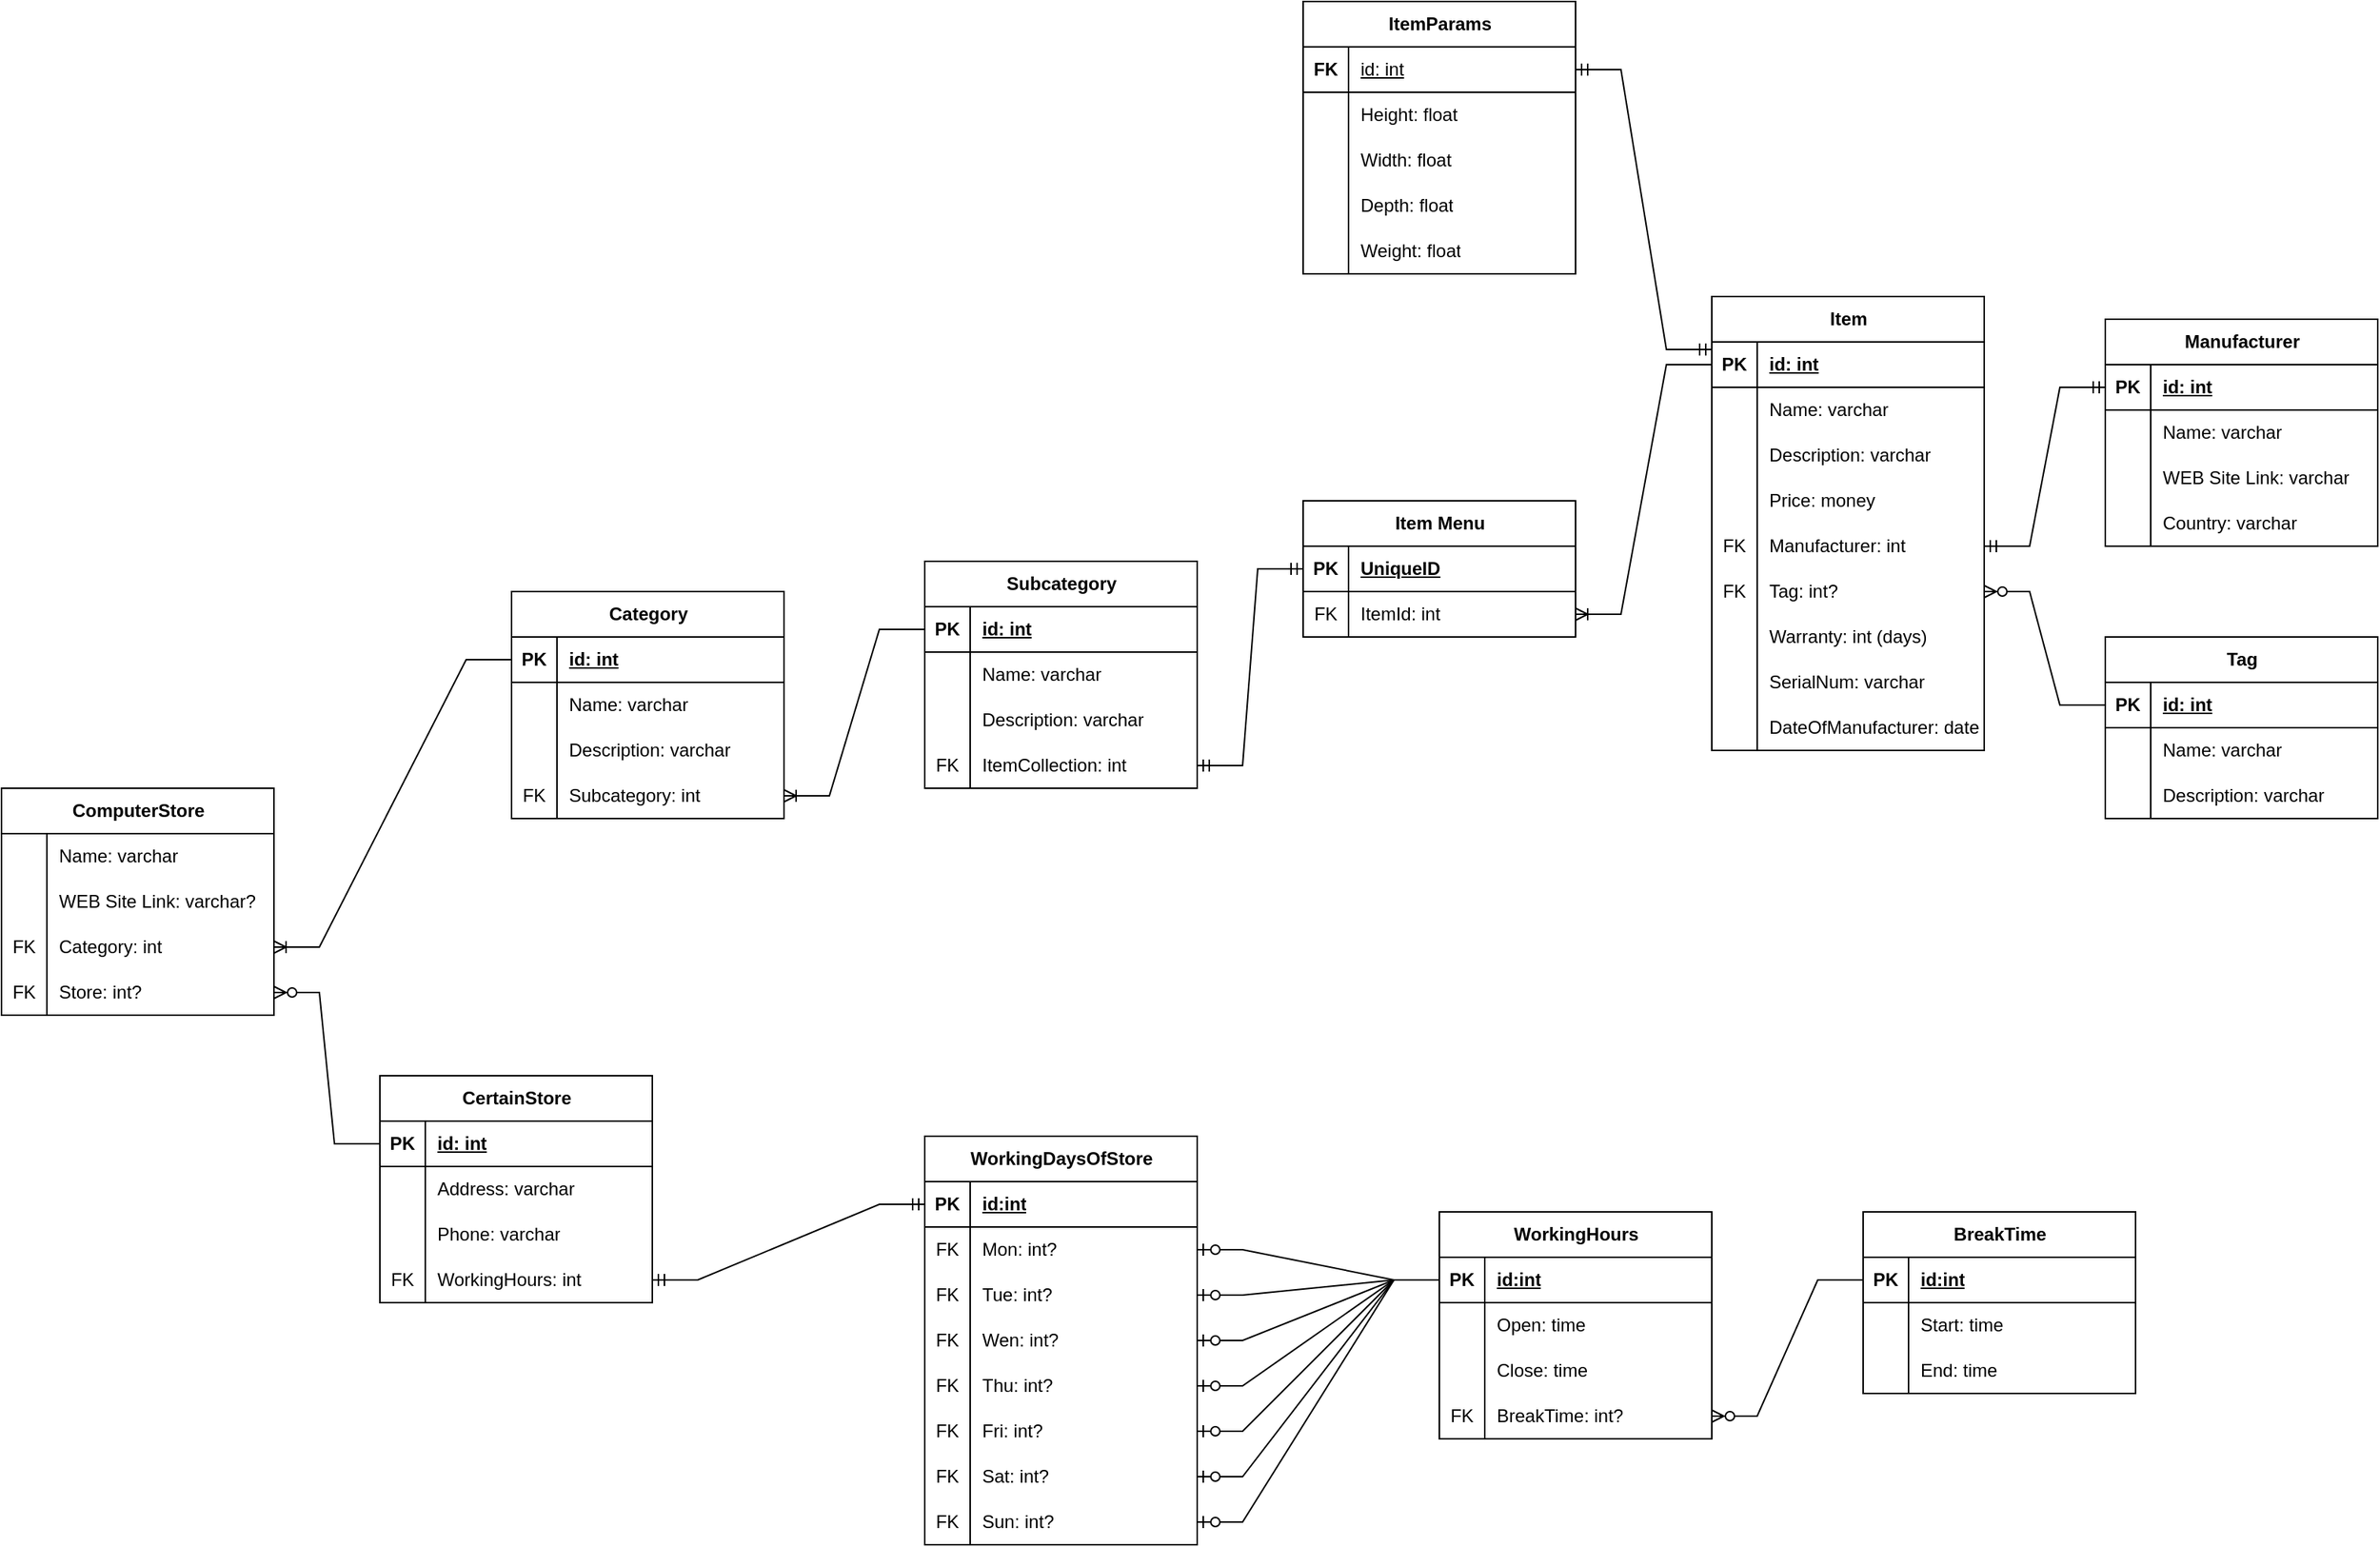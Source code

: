 <mxfile version="21.5.2" type="device">
  <diagram name="Сторінка-1" id="KNJv2P-wH8_gqVKZF1k1">
    <mxGraphModel dx="2074" dy="1067" grid="1" gridSize="10" guides="1" tooltips="1" connect="1" arrows="1" fold="1" page="1" pageScale="1" pageWidth="827" pageHeight="1169" math="0" shadow="0">
      <root>
        <mxCell id="0" />
        <mxCell id="1" parent="0" />
        <mxCell id="kjBIjXpRAI9cfV8hKpLh-2" value="Tag" style="shape=table;startSize=30;container=1;collapsible=1;childLayout=tableLayout;fixedRows=1;rowLines=0;fontStyle=1;align=center;resizeLast=1;html=1;" vertex="1" parent="1">
          <mxGeometry x="1880" y="720" width="180" height="120" as="geometry" />
        </mxCell>
        <mxCell id="kjBIjXpRAI9cfV8hKpLh-3" value="" style="shape=tableRow;horizontal=0;startSize=0;swimlaneHead=0;swimlaneBody=0;fillColor=none;collapsible=0;dropTarget=0;points=[[0,0.5],[1,0.5]];portConstraint=eastwest;top=0;left=0;right=0;bottom=1;" vertex="1" parent="kjBIjXpRAI9cfV8hKpLh-2">
          <mxGeometry y="30" width="180" height="30" as="geometry" />
        </mxCell>
        <mxCell id="kjBIjXpRAI9cfV8hKpLh-4" value="PK" style="shape=partialRectangle;connectable=0;fillColor=none;top=0;left=0;bottom=0;right=0;fontStyle=1;overflow=hidden;whiteSpace=wrap;html=1;" vertex="1" parent="kjBIjXpRAI9cfV8hKpLh-3">
          <mxGeometry width="30" height="30" as="geometry">
            <mxRectangle width="30" height="30" as="alternateBounds" />
          </mxGeometry>
        </mxCell>
        <mxCell id="kjBIjXpRAI9cfV8hKpLh-5" value="id: int" style="shape=partialRectangle;connectable=0;fillColor=none;top=0;left=0;bottom=0;right=0;align=left;spacingLeft=6;fontStyle=5;overflow=hidden;whiteSpace=wrap;html=1;" vertex="1" parent="kjBIjXpRAI9cfV8hKpLh-3">
          <mxGeometry x="30" width="150" height="30" as="geometry">
            <mxRectangle width="150" height="30" as="alternateBounds" />
          </mxGeometry>
        </mxCell>
        <mxCell id="kjBIjXpRAI9cfV8hKpLh-6" value="" style="shape=tableRow;horizontal=0;startSize=0;swimlaneHead=0;swimlaneBody=0;fillColor=none;collapsible=0;dropTarget=0;points=[[0,0.5],[1,0.5]];portConstraint=eastwest;top=0;left=0;right=0;bottom=0;" vertex="1" parent="kjBIjXpRAI9cfV8hKpLh-2">
          <mxGeometry y="60" width="180" height="30" as="geometry" />
        </mxCell>
        <mxCell id="kjBIjXpRAI9cfV8hKpLh-7" value="" style="shape=partialRectangle;connectable=0;fillColor=none;top=0;left=0;bottom=0;right=0;editable=1;overflow=hidden;whiteSpace=wrap;html=1;" vertex="1" parent="kjBIjXpRAI9cfV8hKpLh-6">
          <mxGeometry width="30" height="30" as="geometry">
            <mxRectangle width="30" height="30" as="alternateBounds" />
          </mxGeometry>
        </mxCell>
        <mxCell id="kjBIjXpRAI9cfV8hKpLh-8" value="Name: varchar" style="shape=partialRectangle;connectable=0;fillColor=none;top=0;left=0;bottom=0;right=0;align=left;spacingLeft=6;overflow=hidden;whiteSpace=wrap;html=1;" vertex="1" parent="kjBIjXpRAI9cfV8hKpLh-6">
          <mxGeometry x="30" width="150" height="30" as="geometry">
            <mxRectangle width="150" height="30" as="alternateBounds" />
          </mxGeometry>
        </mxCell>
        <mxCell id="kjBIjXpRAI9cfV8hKpLh-9" value="" style="shape=tableRow;horizontal=0;startSize=0;swimlaneHead=0;swimlaneBody=0;fillColor=none;collapsible=0;dropTarget=0;points=[[0,0.5],[1,0.5]];portConstraint=eastwest;top=0;left=0;right=0;bottom=0;" vertex="1" parent="kjBIjXpRAI9cfV8hKpLh-2">
          <mxGeometry y="90" width="180" height="30" as="geometry" />
        </mxCell>
        <mxCell id="kjBIjXpRAI9cfV8hKpLh-10" value="" style="shape=partialRectangle;connectable=0;fillColor=none;top=0;left=0;bottom=0;right=0;editable=1;overflow=hidden;whiteSpace=wrap;html=1;" vertex="1" parent="kjBIjXpRAI9cfV8hKpLh-9">
          <mxGeometry width="30" height="30" as="geometry">
            <mxRectangle width="30" height="30" as="alternateBounds" />
          </mxGeometry>
        </mxCell>
        <mxCell id="kjBIjXpRAI9cfV8hKpLh-11" value="Description: varchar" style="shape=partialRectangle;connectable=0;fillColor=none;top=0;left=0;bottom=0;right=0;align=left;spacingLeft=6;overflow=hidden;whiteSpace=wrap;html=1;" vertex="1" parent="kjBIjXpRAI9cfV8hKpLh-9">
          <mxGeometry x="30" width="150" height="30" as="geometry">
            <mxRectangle width="150" height="30" as="alternateBounds" />
          </mxGeometry>
        </mxCell>
        <mxCell id="kjBIjXpRAI9cfV8hKpLh-15" value="Manufacturer" style="shape=table;startSize=30;container=1;collapsible=1;childLayout=tableLayout;fixedRows=1;rowLines=0;fontStyle=1;align=center;resizeLast=1;html=1;" vertex="1" parent="1">
          <mxGeometry x="1880" y="510" width="180" height="150" as="geometry" />
        </mxCell>
        <mxCell id="kjBIjXpRAI9cfV8hKpLh-16" value="" style="shape=tableRow;horizontal=0;startSize=0;swimlaneHead=0;swimlaneBody=0;fillColor=none;collapsible=0;dropTarget=0;points=[[0,0.5],[1,0.5]];portConstraint=eastwest;top=0;left=0;right=0;bottom=1;" vertex="1" parent="kjBIjXpRAI9cfV8hKpLh-15">
          <mxGeometry y="30" width="180" height="30" as="geometry" />
        </mxCell>
        <mxCell id="kjBIjXpRAI9cfV8hKpLh-17" value="PK" style="shape=partialRectangle;connectable=0;fillColor=none;top=0;left=0;bottom=0;right=0;fontStyle=1;overflow=hidden;whiteSpace=wrap;html=1;" vertex="1" parent="kjBIjXpRAI9cfV8hKpLh-16">
          <mxGeometry width="30" height="30" as="geometry">
            <mxRectangle width="30" height="30" as="alternateBounds" />
          </mxGeometry>
        </mxCell>
        <mxCell id="kjBIjXpRAI9cfV8hKpLh-18" value="id: int" style="shape=partialRectangle;connectable=0;fillColor=none;top=0;left=0;bottom=0;right=0;align=left;spacingLeft=6;fontStyle=5;overflow=hidden;whiteSpace=wrap;html=1;" vertex="1" parent="kjBIjXpRAI9cfV8hKpLh-16">
          <mxGeometry x="30" width="150" height="30" as="geometry">
            <mxRectangle width="150" height="30" as="alternateBounds" />
          </mxGeometry>
        </mxCell>
        <mxCell id="kjBIjXpRAI9cfV8hKpLh-19" value="" style="shape=tableRow;horizontal=0;startSize=0;swimlaneHead=0;swimlaneBody=0;fillColor=none;collapsible=0;dropTarget=0;points=[[0,0.5],[1,0.5]];portConstraint=eastwest;top=0;left=0;right=0;bottom=0;" vertex="1" parent="kjBIjXpRAI9cfV8hKpLh-15">
          <mxGeometry y="60" width="180" height="30" as="geometry" />
        </mxCell>
        <mxCell id="kjBIjXpRAI9cfV8hKpLh-20" value="" style="shape=partialRectangle;connectable=0;fillColor=none;top=0;left=0;bottom=0;right=0;editable=1;overflow=hidden;whiteSpace=wrap;html=1;" vertex="1" parent="kjBIjXpRAI9cfV8hKpLh-19">
          <mxGeometry width="30" height="30" as="geometry">
            <mxRectangle width="30" height="30" as="alternateBounds" />
          </mxGeometry>
        </mxCell>
        <mxCell id="kjBIjXpRAI9cfV8hKpLh-21" value="Name: varchar" style="shape=partialRectangle;connectable=0;fillColor=none;top=0;left=0;bottom=0;right=0;align=left;spacingLeft=6;overflow=hidden;whiteSpace=wrap;html=1;" vertex="1" parent="kjBIjXpRAI9cfV8hKpLh-19">
          <mxGeometry x="30" width="150" height="30" as="geometry">
            <mxRectangle width="150" height="30" as="alternateBounds" />
          </mxGeometry>
        </mxCell>
        <mxCell id="kjBIjXpRAI9cfV8hKpLh-22" value="" style="shape=tableRow;horizontal=0;startSize=0;swimlaneHead=0;swimlaneBody=0;fillColor=none;collapsible=0;dropTarget=0;points=[[0,0.5],[1,0.5]];portConstraint=eastwest;top=0;left=0;right=0;bottom=0;" vertex="1" parent="kjBIjXpRAI9cfV8hKpLh-15">
          <mxGeometry y="90" width="180" height="30" as="geometry" />
        </mxCell>
        <mxCell id="kjBIjXpRAI9cfV8hKpLh-23" value="" style="shape=partialRectangle;connectable=0;fillColor=none;top=0;left=0;bottom=0;right=0;editable=1;overflow=hidden;whiteSpace=wrap;html=1;" vertex="1" parent="kjBIjXpRAI9cfV8hKpLh-22">
          <mxGeometry width="30" height="30" as="geometry">
            <mxRectangle width="30" height="30" as="alternateBounds" />
          </mxGeometry>
        </mxCell>
        <mxCell id="kjBIjXpRAI9cfV8hKpLh-24" value="WEB Site Link: varchar" style="shape=partialRectangle;connectable=0;fillColor=none;top=0;left=0;bottom=0;right=0;align=left;spacingLeft=6;overflow=hidden;whiteSpace=wrap;html=1;" vertex="1" parent="kjBIjXpRAI9cfV8hKpLh-22">
          <mxGeometry x="30" width="150" height="30" as="geometry">
            <mxRectangle width="150" height="30" as="alternateBounds" />
          </mxGeometry>
        </mxCell>
        <mxCell id="kjBIjXpRAI9cfV8hKpLh-25" value="" style="shape=tableRow;horizontal=0;startSize=0;swimlaneHead=0;swimlaneBody=0;fillColor=none;collapsible=0;dropTarget=0;points=[[0,0.5],[1,0.5]];portConstraint=eastwest;top=0;left=0;right=0;bottom=0;" vertex="1" parent="kjBIjXpRAI9cfV8hKpLh-15">
          <mxGeometry y="120" width="180" height="30" as="geometry" />
        </mxCell>
        <mxCell id="kjBIjXpRAI9cfV8hKpLh-26" value="" style="shape=partialRectangle;connectable=0;fillColor=none;top=0;left=0;bottom=0;right=0;editable=1;overflow=hidden;whiteSpace=wrap;html=1;" vertex="1" parent="kjBIjXpRAI9cfV8hKpLh-25">
          <mxGeometry width="30" height="30" as="geometry">
            <mxRectangle width="30" height="30" as="alternateBounds" />
          </mxGeometry>
        </mxCell>
        <mxCell id="kjBIjXpRAI9cfV8hKpLh-27" value="Country: varchar" style="shape=partialRectangle;connectable=0;fillColor=none;top=0;left=0;bottom=0;right=0;align=left;spacingLeft=6;overflow=hidden;whiteSpace=wrap;html=1;" vertex="1" parent="kjBIjXpRAI9cfV8hKpLh-25">
          <mxGeometry x="30" width="150" height="30" as="geometry">
            <mxRectangle width="150" height="30" as="alternateBounds" />
          </mxGeometry>
        </mxCell>
        <mxCell id="kjBIjXpRAI9cfV8hKpLh-28" value="Item" style="shape=table;startSize=30;container=1;collapsible=1;childLayout=tableLayout;fixedRows=1;rowLines=0;fontStyle=1;align=center;resizeLast=1;html=1;" vertex="1" parent="1">
          <mxGeometry x="1620" y="495" width="180" height="300" as="geometry" />
        </mxCell>
        <mxCell id="kjBIjXpRAI9cfV8hKpLh-29" value="" style="shape=tableRow;horizontal=0;startSize=0;swimlaneHead=0;swimlaneBody=0;fillColor=none;collapsible=0;dropTarget=0;points=[[0,0.5],[1,0.5]];portConstraint=eastwest;top=0;left=0;right=0;bottom=1;" vertex="1" parent="kjBIjXpRAI9cfV8hKpLh-28">
          <mxGeometry y="30" width="180" height="30" as="geometry" />
        </mxCell>
        <mxCell id="kjBIjXpRAI9cfV8hKpLh-30" value="PK" style="shape=partialRectangle;connectable=0;fillColor=none;top=0;left=0;bottom=0;right=0;fontStyle=1;overflow=hidden;whiteSpace=wrap;html=1;" vertex="1" parent="kjBIjXpRAI9cfV8hKpLh-29">
          <mxGeometry width="30" height="30" as="geometry">
            <mxRectangle width="30" height="30" as="alternateBounds" />
          </mxGeometry>
        </mxCell>
        <mxCell id="kjBIjXpRAI9cfV8hKpLh-31" value="id: int" style="shape=partialRectangle;connectable=0;fillColor=none;top=0;left=0;bottom=0;right=0;align=left;spacingLeft=6;fontStyle=5;overflow=hidden;whiteSpace=wrap;html=1;" vertex="1" parent="kjBIjXpRAI9cfV8hKpLh-29">
          <mxGeometry x="30" width="150" height="30" as="geometry">
            <mxRectangle width="150" height="30" as="alternateBounds" />
          </mxGeometry>
        </mxCell>
        <mxCell id="kjBIjXpRAI9cfV8hKpLh-32" value="" style="shape=tableRow;horizontal=0;startSize=0;swimlaneHead=0;swimlaneBody=0;fillColor=none;collapsible=0;dropTarget=0;points=[[0,0.5],[1,0.5]];portConstraint=eastwest;top=0;left=0;right=0;bottom=0;" vertex="1" parent="kjBIjXpRAI9cfV8hKpLh-28">
          <mxGeometry y="60" width="180" height="30" as="geometry" />
        </mxCell>
        <mxCell id="kjBIjXpRAI9cfV8hKpLh-33" value="" style="shape=partialRectangle;connectable=0;fillColor=none;top=0;left=0;bottom=0;right=0;editable=1;overflow=hidden;whiteSpace=wrap;html=1;" vertex="1" parent="kjBIjXpRAI9cfV8hKpLh-32">
          <mxGeometry width="30" height="30" as="geometry">
            <mxRectangle width="30" height="30" as="alternateBounds" />
          </mxGeometry>
        </mxCell>
        <mxCell id="kjBIjXpRAI9cfV8hKpLh-34" value="Name: varchar" style="shape=partialRectangle;connectable=0;fillColor=none;top=0;left=0;bottom=0;right=0;align=left;spacingLeft=6;overflow=hidden;whiteSpace=wrap;html=1;" vertex="1" parent="kjBIjXpRAI9cfV8hKpLh-32">
          <mxGeometry x="30" width="150" height="30" as="geometry">
            <mxRectangle width="150" height="30" as="alternateBounds" />
          </mxGeometry>
        </mxCell>
        <mxCell id="kjBIjXpRAI9cfV8hKpLh-35" value="" style="shape=tableRow;horizontal=0;startSize=0;swimlaneHead=0;swimlaneBody=0;fillColor=none;collapsible=0;dropTarget=0;points=[[0,0.5],[1,0.5]];portConstraint=eastwest;top=0;left=0;right=0;bottom=0;" vertex="1" parent="kjBIjXpRAI9cfV8hKpLh-28">
          <mxGeometry y="90" width="180" height="30" as="geometry" />
        </mxCell>
        <mxCell id="kjBIjXpRAI9cfV8hKpLh-36" value="" style="shape=partialRectangle;connectable=0;fillColor=none;top=0;left=0;bottom=0;right=0;editable=1;overflow=hidden;whiteSpace=wrap;html=1;" vertex="1" parent="kjBIjXpRAI9cfV8hKpLh-35">
          <mxGeometry width="30" height="30" as="geometry">
            <mxRectangle width="30" height="30" as="alternateBounds" />
          </mxGeometry>
        </mxCell>
        <mxCell id="kjBIjXpRAI9cfV8hKpLh-37" value="Description: varchar" style="shape=partialRectangle;connectable=0;fillColor=none;top=0;left=0;bottom=0;right=0;align=left;spacingLeft=6;overflow=hidden;whiteSpace=wrap;html=1;" vertex="1" parent="kjBIjXpRAI9cfV8hKpLh-35">
          <mxGeometry x="30" width="150" height="30" as="geometry">
            <mxRectangle width="150" height="30" as="alternateBounds" />
          </mxGeometry>
        </mxCell>
        <mxCell id="kjBIjXpRAI9cfV8hKpLh-38" value="" style="shape=tableRow;horizontal=0;startSize=0;swimlaneHead=0;swimlaneBody=0;fillColor=none;collapsible=0;dropTarget=0;points=[[0,0.5],[1,0.5]];portConstraint=eastwest;top=0;left=0;right=0;bottom=0;" vertex="1" parent="kjBIjXpRAI9cfV8hKpLh-28">
          <mxGeometry y="120" width="180" height="30" as="geometry" />
        </mxCell>
        <mxCell id="kjBIjXpRAI9cfV8hKpLh-39" value="" style="shape=partialRectangle;connectable=0;fillColor=none;top=0;left=0;bottom=0;right=0;editable=1;overflow=hidden;whiteSpace=wrap;html=1;" vertex="1" parent="kjBIjXpRAI9cfV8hKpLh-38">
          <mxGeometry width="30" height="30" as="geometry">
            <mxRectangle width="30" height="30" as="alternateBounds" />
          </mxGeometry>
        </mxCell>
        <mxCell id="kjBIjXpRAI9cfV8hKpLh-40" value="Price: money" style="shape=partialRectangle;connectable=0;fillColor=none;top=0;left=0;bottom=0;right=0;align=left;spacingLeft=6;overflow=hidden;whiteSpace=wrap;html=1;" vertex="1" parent="kjBIjXpRAI9cfV8hKpLh-38">
          <mxGeometry x="30" width="150" height="30" as="geometry">
            <mxRectangle width="150" height="30" as="alternateBounds" />
          </mxGeometry>
        </mxCell>
        <mxCell id="kjBIjXpRAI9cfV8hKpLh-47" value="" style="shape=tableRow;horizontal=0;startSize=0;swimlaneHead=0;swimlaneBody=0;fillColor=none;collapsible=0;dropTarget=0;points=[[0,0.5],[1,0.5]];portConstraint=eastwest;top=0;left=0;right=0;bottom=0;" vertex="1" parent="kjBIjXpRAI9cfV8hKpLh-28">
          <mxGeometry y="150" width="180" height="30" as="geometry" />
        </mxCell>
        <mxCell id="kjBIjXpRAI9cfV8hKpLh-48" value="FK" style="shape=partialRectangle;connectable=0;fillColor=none;top=0;left=0;bottom=0;right=0;editable=1;overflow=hidden;whiteSpace=wrap;html=1;" vertex="1" parent="kjBIjXpRAI9cfV8hKpLh-47">
          <mxGeometry width="30" height="30" as="geometry">
            <mxRectangle width="30" height="30" as="alternateBounds" />
          </mxGeometry>
        </mxCell>
        <mxCell id="kjBIjXpRAI9cfV8hKpLh-49" value="Manufacturer: int" style="shape=partialRectangle;connectable=0;fillColor=none;top=0;left=0;bottom=0;right=0;align=left;spacingLeft=6;overflow=hidden;whiteSpace=wrap;html=1;" vertex="1" parent="kjBIjXpRAI9cfV8hKpLh-47">
          <mxGeometry x="30" width="150" height="30" as="geometry">
            <mxRectangle width="150" height="30" as="alternateBounds" />
          </mxGeometry>
        </mxCell>
        <mxCell id="kjBIjXpRAI9cfV8hKpLh-53" value="" style="shape=tableRow;horizontal=0;startSize=0;swimlaneHead=0;swimlaneBody=0;fillColor=none;collapsible=0;dropTarget=0;points=[[0,0.5],[1,0.5]];portConstraint=eastwest;top=0;left=0;right=0;bottom=0;" vertex="1" parent="kjBIjXpRAI9cfV8hKpLh-28">
          <mxGeometry y="180" width="180" height="30" as="geometry" />
        </mxCell>
        <mxCell id="kjBIjXpRAI9cfV8hKpLh-54" value="FK" style="shape=partialRectangle;connectable=0;fillColor=none;top=0;left=0;bottom=0;right=0;editable=1;overflow=hidden;whiteSpace=wrap;html=1;" vertex="1" parent="kjBIjXpRAI9cfV8hKpLh-53">
          <mxGeometry width="30" height="30" as="geometry">
            <mxRectangle width="30" height="30" as="alternateBounds" />
          </mxGeometry>
        </mxCell>
        <mxCell id="kjBIjXpRAI9cfV8hKpLh-55" value="Tag: int?" style="shape=partialRectangle;connectable=0;fillColor=none;top=0;left=0;bottom=0;right=0;align=left;spacingLeft=6;overflow=hidden;whiteSpace=wrap;html=1;" vertex="1" parent="kjBIjXpRAI9cfV8hKpLh-53">
          <mxGeometry x="30" width="150" height="30" as="geometry">
            <mxRectangle width="150" height="30" as="alternateBounds" />
          </mxGeometry>
        </mxCell>
        <mxCell id="kjBIjXpRAI9cfV8hKpLh-56" value="" style="shape=tableRow;horizontal=0;startSize=0;swimlaneHead=0;swimlaneBody=0;fillColor=none;collapsible=0;dropTarget=0;points=[[0,0.5],[1,0.5]];portConstraint=eastwest;top=0;left=0;right=0;bottom=0;" vertex="1" parent="kjBIjXpRAI9cfV8hKpLh-28">
          <mxGeometry y="210" width="180" height="30" as="geometry" />
        </mxCell>
        <mxCell id="kjBIjXpRAI9cfV8hKpLh-57" value="" style="shape=partialRectangle;connectable=0;fillColor=none;top=0;left=0;bottom=0;right=0;editable=1;overflow=hidden;whiteSpace=wrap;html=1;" vertex="1" parent="kjBIjXpRAI9cfV8hKpLh-56">
          <mxGeometry width="30" height="30" as="geometry">
            <mxRectangle width="30" height="30" as="alternateBounds" />
          </mxGeometry>
        </mxCell>
        <mxCell id="kjBIjXpRAI9cfV8hKpLh-58" value="Warranty: int (days)" style="shape=partialRectangle;connectable=0;fillColor=none;top=0;left=0;bottom=0;right=0;align=left;spacingLeft=6;overflow=hidden;whiteSpace=wrap;html=1;" vertex="1" parent="kjBIjXpRAI9cfV8hKpLh-56">
          <mxGeometry x="30" width="150" height="30" as="geometry">
            <mxRectangle width="150" height="30" as="alternateBounds" />
          </mxGeometry>
        </mxCell>
        <mxCell id="kjBIjXpRAI9cfV8hKpLh-59" value="" style="shape=tableRow;horizontal=0;startSize=0;swimlaneHead=0;swimlaneBody=0;fillColor=none;collapsible=0;dropTarget=0;points=[[0,0.5],[1,0.5]];portConstraint=eastwest;top=0;left=0;right=0;bottom=0;" vertex="1" parent="kjBIjXpRAI9cfV8hKpLh-28">
          <mxGeometry y="240" width="180" height="30" as="geometry" />
        </mxCell>
        <mxCell id="kjBIjXpRAI9cfV8hKpLh-60" value="" style="shape=partialRectangle;connectable=0;fillColor=none;top=0;left=0;bottom=0;right=0;editable=1;overflow=hidden;whiteSpace=wrap;html=1;" vertex="1" parent="kjBIjXpRAI9cfV8hKpLh-59">
          <mxGeometry width="30" height="30" as="geometry">
            <mxRectangle width="30" height="30" as="alternateBounds" />
          </mxGeometry>
        </mxCell>
        <mxCell id="kjBIjXpRAI9cfV8hKpLh-61" value="SerialNum: varchar" style="shape=partialRectangle;connectable=0;fillColor=none;top=0;left=0;bottom=0;right=0;align=left;spacingLeft=6;overflow=hidden;whiteSpace=wrap;html=1;" vertex="1" parent="kjBIjXpRAI9cfV8hKpLh-59">
          <mxGeometry x="30" width="150" height="30" as="geometry">
            <mxRectangle width="150" height="30" as="alternateBounds" />
          </mxGeometry>
        </mxCell>
        <mxCell id="kjBIjXpRAI9cfV8hKpLh-62" value="" style="shape=tableRow;horizontal=0;startSize=0;swimlaneHead=0;swimlaneBody=0;fillColor=none;collapsible=0;dropTarget=0;points=[[0,0.5],[1,0.5]];portConstraint=eastwest;top=0;left=0;right=0;bottom=0;" vertex="1" parent="kjBIjXpRAI9cfV8hKpLh-28">
          <mxGeometry y="270" width="180" height="30" as="geometry" />
        </mxCell>
        <mxCell id="kjBIjXpRAI9cfV8hKpLh-63" value="" style="shape=partialRectangle;connectable=0;fillColor=none;top=0;left=0;bottom=0;right=0;editable=1;overflow=hidden;whiteSpace=wrap;html=1;" vertex="1" parent="kjBIjXpRAI9cfV8hKpLh-62">
          <mxGeometry width="30" height="30" as="geometry">
            <mxRectangle width="30" height="30" as="alternateBounds" />
          </mxGeometry>
        </mxCell>
        <mxCell id="kjBIjXpRAI9cfV8hKpLh-64" value="DateOfManufacturer: date" style="shape=partialRectangle;connectable=0;fillColor=none;top=0;left=0;bottom=0;right=0;align=left;spacingLeft=6;overflow=hidden;whiteSpace=wrap;html=1;" vertex="1" parent="kjBIjXpRAI9cfV8hKpLh-62">
          <mxGeometry x="30" width="150" height="30" as="geometry">
            <mxRectangle width="150" height="30" as="alternateBounds" />
          </mxGeometry>
        </mxCell>
        <mxCell id="kjBIjXpRAI9cfV8hKpLh-65" value="ItemParams" style="shape=table;startSize=30;container=1;collapsible=1;childLayout=tableLayout;fixedRows=1;rowLines=0;fontStyle=1;align=center;resizeLast=1;html=1;" vertex="1" parent="1">
          <mxGeometry x="1350" y="300" width="180" height="180" as="geometry" />
        </mxCell>
        <mxCell id="kjBIjXpRAI9cfV8hKpLh-66" value="" style="shape=tableRow;horizontal=0;startSize=0;swimlaneHead=0;swimlaneBody=0;fillColor=none;collapsible=0;dropTarget=0;points=[[0,0.5],[1,0.5]];portConstraint=eastwest;top=0;left=0;right=0;bottom=1;" vertex="1" parent="kjBIjXpRAI9cfV8hKpLh-65">
          <mxGeometry y="30" width="180" height="30" as="geometry" />
        </mxCell>
        <mxCell id="kjBIjXpRAI9cfV8hKpLh-67" value="FK" style="shape=partialRectangle;connectable=0;fillColor=none;top=0;left=0;bottom=0;right=0;fontStyle=1;overflow=hidden;whiteSpace=wrap;html=1;" vertex="1" parent="kjBIjXpRAI9cfV8hKpLh-66">
          <mxGeometry width="30" height="30" as="geometry">
            <mxRectangle width="30" height="30" as="alternateBounds" />
          </mxGeometry>
        </mxCell>
        <mxCell id="kjBIjXpRAI9cfV8hKpLh-68" value="&lt;span style=&quot;font-weight: normal;&quot;&gt;id: int&lt;/span&gt;" style="shape=partialRectangle;connectable=0;fillColor=none;top=0;left=0;bottom=0;right=0;align=left;spacingLeft=6;fontStyle=5;overflow=hidden;whiteSpace=wrap;html=1;strokeColor=default;" vertex="1" parent="kjBIjXpRAI9cfV8hKpLh-66">
          <mxGeometry x="30" width="150" height="30" as="geometry">
            <mxRectangle width="150" height="30" as="alternateBounds" />
          </mxGeometry>
        </mxCell>
        <mxCell id="kjBIjXpRAI9cfV8hKpLh-69" value="" style="shape=tableRow;horizontal=0;startSize=0;swimlaneHead=0;swimlaneBody=0;fillColor=none;collapsible=0;dropTarget=0;points=[[0,0.5],[1,0.5]];portConstraint=eastwest;top=0;left=0;right=0;bottom=0;" vertex="1" parent="kjBIjXpRAI9cfV8hKpLh-65">
          <mxGeometry y="60" width="180" height="30" as="geometry" />
        </mxCell>
        <mxCell id="kjBIjXpRAI9cfV8hKpLh-70" value="" style="shape=partialRectangle;connectable=0;fillColor=none;top=0;left=0;bottom=0;right=0;editable=1;overflow=hidden;whiteSpace=wrap;html=1;" vertex="1" parent="kjBIjXpRAI9cfV8hKpLh-69">
          <mxGeometry width="30" height="30" as="geometry">
            <mxRectangle width="30" height="30" as="alternateBounds" />
          </mxGeometry>
        </mxCell>
        <mxCell id="kjBIjXpRAI9cfV8hKpLh-71" value="Height: float" style="shape=partialRectangle;connectable=0;fillColor=none;top=0;left=0;bottom=0;right=0;align=left;spacingLeft=6;overflow=hidden;whiteSpace=wrap;html=1;" vertex="1" parent="kjBIjXpRAI9cfV8hKpLh-69">
          <mxGeometry x="30" width="150" height="30" as="geometry">
            <mxRectangle width="150" height="30" as="alternateBounds" />
          </mxGeometry>
        </mxCell>
        <mxCell id="kjBIjXpRAI9cfV8hKpLh-72" value="" style="shape=tableRow;horizontal=0;startSize=0;swimlaneHead=0;swimlaneBody=0;fillColor=none;collapsible=0;dropTarget=0;points=[[0,0.5],[1,0.5]];portConstraint=eastwest;top=0;left=0;right=0;bottom=0;" vertex="1" parent="kjBIjXpRAI9cfV8hKpLh-65">
          <mxGeometry y="90" width="180" height="30" as="geometry" />
        </mxCell>
        <mxCell id="kjBIjXpRAI9cfV8hKpLh-73" value="" style="shape=partialRectangle;connectable=0;fillColor=none;top=0;left=0;bottom=0;right=0;editable=1;overflow=hidden;whiteSpace=wrap;html=1;" vertex="1" parent="kjBIjXpRAI9cfV8hKpLh-72">
          <mxGeometry width="30" height="30" as="geometry">
            <mxRectangle width="30" height="30" as="alternateBounds" />
          </mxGeometry>
        </mxCell>
        <mxCell id="kjBIjXpRAI9cfV8hKpLh-74" value="Width: float" style="shape=partialRectangle;connectable=0;fillColor=none;top=0;left=0;bottom=0;right=0;align=left;spacingLeft=6;overflow=hidden;whiteSpace=wrap;html=1;" vertex="1" parent="kjBIjXpRAI9cfV8hKpLh-72">
          <mxGeometry x="30" width="150" height="30" as="geometry">
            <mxRectangle width="150" height="30" as="alternateBounds" />
          </mxGeometry>
        </mxCell>
        <mxCell id="kjBIjXpRAI9cfV8hKpLh-75" value="" style="shape=tableRow;horizontal=0;startSize=0;swimlaneHead=0;swimlaneBody=0;fillColor=none;collapsible=0;dropTarget=0;points=[[0,0.5],[1,0.5]];portConstraint=eastwest;top=0;left=0;right=0;bottom=0;" vertex="1" parent="kjBIjXpRAI9cfV8hKpLh-65">
          <mxGeometry y="120" width="180" height="30" as="geometry" />
        </mxCell>
        <mxCell id="kjBIjXpRAI9cfV8hKpLh-76" value="" style="shape=partialRectangle;connectable=0;fillColor=none;top=0;left=0;bottom=0;right=0;editable=1;overflow=hidden;whiteSpace=wrap;html=1;" vertex="1" parent="kjBIjXpRAI9cfV8hKpLh-75">
          <mxGeometry width="30" height="30" as="geometry">
            <mxRectangle width="30" height="30" as="alternateBounds" />
          </mxGeometry>
        </mxCell>
        <mxCell id="kjBIjXpRAI9cfV8hKpLh-77" value="Depth: float" style="shape=partialRectangle;connectable=0;fillColor=none;top=0;left=0;bottom=0;right=0;align=left;spacingLeft=6;overflow=hidden;whiteSpace=wrap;html=1;" vertex="1" parent="kjBIjXpRAI9cfV8hKpLh-75">
          <mxGeometry x="30" width="150" height="30" as="geometry">
            <mxRectangle width="150" height="30" as="alternateBounds" />
          </mxGeometry>
        </mxCell>
        <mxCell id="kjBIjXpRAI9cfV8hKpLh-78" value="" style="shape=tableRow;horizontal=0;startSize=0;swimlaneHead=0;swimlaneBody=0;fillColor=none;collapsible=0;dropTarget=0;points=[[0,0.5],[1,0.5]];portConstraint=eastwest;top=0;left=0;right=0;bottom=0;" vertex="1" parent="kjBIjXpRAI9cfV8hKpLh-65">
          <mxGeometry y="150" width="180" height="30" as="geometry" />
        </mxCell>
        <mxCell id="kjBIjXpRAI9cfV8hKpLh-79" value="" style="shape=partialRectangle;connectable=0;fillColor=none;top=0;left=0;bottom=0;right=0;editable=1;overflow=hidden;whiteSpace=wrap;html=1;" vertex="1" parent="kjBIjXpRAI9cfV8hKpLh-78">
          <mxGeometry width="30" height="30" as="geometry">
            <mxRectangle width="30" height="30" as="alternateBounds" />
          </mxGeometry>
        </mxCell>
        <mxCell id="kjBIjXpRAI9cfV8hKpLh-80" value="Weight: float" style="shape=partialRectangle;connectable=0;fillColor=none;top=0;left=0;bottom=0;right=0;align=left;spacingLeft=6;overflow=hidden;whiteSpace=wrap;html=1;" vertex="1" parent="kjBIjXpRAI9cfV8hKpLh-78">
          <mxGeometry x="30" width="150" height="30" as="geometry">
            <mxRectangle width="150" height="30" as="alternateBounds" />
          </mxGeometry>
        </mxCell>
        <mxCell id="kjBIjXpRAI9cfV8hKpLh-82" value="Category" style="shape=table;startSize=30;container=1;collapsible=1;childLayout=tableLayout;fixedRows=1;rowLines=0;fontStyle=1;align=center;resizeLast=1;html=1;" vertex="1" parent="1">
          <mxGeometry x="827" y="690" width="180" height="150" as="geometry" />
        </mxCell>
        <mxCell id="kjBIjXpRAI9cfV8hKpLh-83" value="" style="shape=tableRow;horizontal=0;startSize=0;swimlaneHead=0;swimlaneBody=0;fillColor=none;collapsible=0;dropTarget=0;points=[[0,0.5],[1,0.5]];portConstraint=eastwest;top=0;left=0;right=0;bottom=1;strokeColor=default;" vertex="1" parent="kjBIjXpRAI9cfV8hKpLh-82">
          <mxGeometry y="30" width="180" height="30" as="geometry" />
        </mxCell>
        <mxCell id="kjBIjXpRAI9cfV8hKpLh-84" value="PK" style="shape=partialRectangle;connectable=0;fillColor=none;top=0;left=0;bottom=0;right=0;fontStyle=1;overflow=hidden;whiteSpace=wrap;html=1;" vertex="1" parent="kjBIjXpRAI9cfV8hKpLh-83">
          <mxGeometry width="30" height="30" as="geometry">
            <mxRectangle width="30" height="30" as="alternateBounds" />
          </mxGeometry>
        </mxCell>
        <mxCell id="kjBIjXpRAI9cfV8hKpLh-85" value="id: int" style="shape=partialRectangle;connectable=0;fillColor=none;top=0;left=0;bottom=0;right=0;align=left;spacingLeft=6;fontStyle=5;overflow=hidden;whiteSpace=wrap;html=1;" vertex="1" parent="kjBIjXpRAI9cfV8hKpLh-83">
          <mxGeometry x="30" width="150" height="30" as="geometry">
            <mxRectangle width="150" height="30" as="alternateBounds" />
          </mxGeometry>
        </mxCell>
        <mxCell id="kjBIjXpRAI9cfV8hKpLh-86" value="" style="shape=tableRow;horizontal=0;startSize=0;swimlaneHead=0;swimlaneBody=0;fillColor=none;collapsible=0;dropTarget=0;points=[[0,0.5],[1,0.5]];portConstraint=eastwest;top=0;left=0;right=0;bottom=0;" vertex="1" parent="kjBIjXpRAI9cfV8hKpLh-82">
          <mxGeometry y="60" width="180" height="30" as="geometry" />
        </mxCell>
        <mxCell id="kjBIjXpRAI9cfV8hKpLh-87" value="" style="shape=partialRectangle;connectable=0;fillColor=none;top=0;left=0;bottom=0;right=0;editable=1;overflow=hidden;whiteSpace=wrap;html=1;" vertex="1" parent="kjBIjXpRAI9cfV8hKpLh-86">
          <mxGeometry width="30" height="30" as="geometry">
            <mxRectangle width="30" height="30" as="alternateBounds" />
          </mxGeometry>
        </mxCell>
        <mxCell id="kjBIjXpRAI9cfV8hKpLh-88" value="Name: varchar" style="shape=partialRectangle;connectable=0;fillColor=none;top=0;left=0;bottom=0;right=0;align=left;spacingLeft=6;overflow=hidden;whiteSpace=wrap;html=1;" vertex="1" parent="kjBIjXpRAI9cfV8hKpLh-86">
          <mxGeometry x="30" width="150" height="30" as="geometry">
            <mxRectangle width="150" height="30" as="alternateBounds" />
          </mxGeometry>
        </mxCell>
        <mxCell id="kjBIjXpRAI9cfV8hKpLh-89" value="" style="shape=tableRow;horizontal=0;startSize=0;swimlaneHead=0;swimlaneBody=0;fillColor=none;collapsible=0;dropTarget=0;points=[[0,0.5],[1,0.5]];portConstraint=eastwest;top=0;left=0;right=0;bottom=0;" vertex="1" parent="kjBIjXpRAI9cfV8hKpLh-82">
          <mxGeometry y="90" width="180" height="30" as="geometry" />
        </mxCell>
        <mxCell id="kjBIjXpRAI9cfV8hKpLh-90" value="" style="shape=partialRectangle;connectable=0;fillColor=none;top=0;left=0;bottom=0;right=0;editable=1;overflow=hidden;whiteSpace=wrap;html=1;" vertex="1" parent="kjBIjXpRAI9cfV8hKpLh-89">
          <mxGeometry width="30" height="30" as="geometry">
            <mxRectangle width="30" height="30" as="alternateBounds" />
          </mxGeometry>
        </mxCell>
        <mxCell id="kjBIjXpRAI9cfV8hKpLh-91" value="Description: varchar" style="shape=partialRectangle;connectable=0;fillColor=none;top=0;left=0;bottom=0;right=0;align=left;spacingLeft=6;overflow=hidden;whiteSpace=wrap;html=1;" vertex="1" parent="kjBIjXpRAI9cfV8hKpLh-89">
          <mxGeometry x="30" width="150" height="30" as="geometry">
            <mxRectangle width="150" height="30" as="alternateBounds" />
          </mxGeometry>
        </mxCell>
        <mxCell id="kjBIjXpRAI9cfV8hKpLh-92" value="" style="shape=tableRow;horizontal=0;startSize=0;swimlaneHead=0;swimlaneBody=0;fillColor=none;collapsible=0;dropTarget=0;points=[[0,0.5],[1,0.5]];portConstraint=eastwest;top=0;left=0;right=0;bottom=0;" vertex="1" parent="kjBIjXpRAI9cfV8hKpLh-82">
          <mxGeometry y="120" width="180" height="30" as="geometry" />
        </mxCell>
        <mxCell id="kjBIjXpRAI9cfV8hKpLh-93" value="FK" style="shape=partialRectangle;connectable=0;fillColor=none;top=0;left=0;bottom=0;right=0;editable=1;overflow=hidden;whiteSpace=wrap;html=1;" vertex="1" parent="kjBIjXpRAI9cfV8hKpLh-92">
          <mxGeometry width="30" height="30" as="geometry">
            <mxRectangle width="30" height="30" as="alternateBounds" />
          </mxGeometry>
        </mxCell>
        <mxCell id="kjBIjXpRAI9cfV8hKpLh-94" value="Subcategory: int" style="shape=partialRectangle;connectable=0;fillColor=none;top=0;left=0;bottom=0;right=0;align=left;spacingLeft=6;overflow=hidden;whiteSpace=wrap;html=1;" vertex="1" parent="kjBIjXpRAI9cfV8hKpLh-92">
          <mxGeometry x="30" width="150" height="30" as="geometry">
            <mxRectangle width="150" height="30" as="alternateBounds" />
          </mxGeometry>
        </mxCell>
        <mxCell id="kjBIjXpRAI9cfV8hKpLh-99" value="Subcategory" style="shape=table;startSize=30;container=1;collapsible=1;childLayout=tableLayout;fixedRows=1;rowLines=0;fontStyle=1;align=center;resizeLast=1;html=1;" vertex="1" parent="1">
          <mxGeometry x="1100" y="670" width="180" height="150" as="geometry" />
        </mxCell>
        <mxCell id="kjBIjXpRAI9cfV8hKpLh-100" value="" style="shape=tableRow;horizontal=0;startSize=0;swimlaneHead=0;swimlaneBody=0;fillColor=none;collapsible=0;dropTarget=0;points=[[0,0.5],[1,0.5]];portConstraint=eastwest;top=0;left=0;right=0;bottom=1;" vertex="1" parent="kjBIjXpRAI9cfV8hKpLh-99">
          <mxGeometry y="30" width="180" height="30" as="geometry" />
        </mxCell>
        <mxCell id="kjBIjXpRAI9cfV8hKpLh-101" value="PK" style="shape=partialRectangle;connectable=0;fillColor=none;top=0;left=0;bottom=0;right=0;fontStyle=1;overflow=hidden;whiteSpace=wrap;html=1;" vertex="1" parent="kjBIjXpRAI9cfV8hKpLh-100">
          <mxGeometry width="30" height="30" as="geometry">
            <mxRectangle width="30" height="30" as="alternateBounds" />
          </mxGeometry>
        </mxCell>
        <mxCell id="kjBIjXpRAI9cfV8hKpLh-102" value="id: int" style="shape=partialRectangle;connectable=0;fillColor=none;top=0;left=0;bottom=0;right=0;align=left;spacingLeft=6;fontStyle=5;overflow=hidden;whiteSpace=wrap;html=1;" vertex="1" parent="kjBIjXpRAI9cfV8hKpLh-100">
          <mxGeometry x="30" width="150" height="30" as="geometry">
            <mxRectangle width="150" height="30" as="alternateBounds" />
          </mxGeometry>
        </mxCell>
        <mxCell id="kjBIjXpRAI9cfV8hKpLh-103" value="" style="shape=tableRow;horizontal=0;startSize=0;swimlaneHead=0;swimlaneBody=0;fillColor=none;collapsible=0;dropTarget=0;points=[[0,0.5],[1,0.5]];portConstraint=eastwest;top=0;left=0;right=0;bottom=0;" vertex="1" parent="kjBIjXpRAI9cfV8hKpLh-99">
          <mxGeometry y="60" width="180" height="30" as="geometry" />
        </mxCell>
        <mxCell id="kjBIjXpRAI9cfV8hKpLh-104" value="" style="shape=partialRectangle;connectable=0;fillColor=none;top=0;left=0;bottom=0;right=0;editable=1;overflow=hidden;whiteSpace=wrap;html=1;" vertex="1" parent="kjBIjXpRAI9cfV8hKpLh-103">
          <mxGeometry width="30" height="30" as="geometry">
            <mxRectangle width="30" height="30" as="alternateBounds" />
          </mxGeometry>
        </mxCell>
        <mxCell id="kjBIjXpRAI9cfV8hKpLh-105" value="Name: varchar" style="shape=partialRectangle;connectable=0;fillColor=none;top=0;left=0;bottom=0;right=0;align=left;spacingLeft=6;overflow=hidden;whiteSpace=wrap;html=1;" vertex="1" parent="kjBIjXpRAI9cfV8hKpLh-103">
          <mxGeometry x="30" width="150" height="30" as="geometry">
            <mxRectangle width="150" height="30" as="alternateBounds" />
          </mxGeometry>
        </mxCell>
        <mxCell id="kjBIjXpRAI9cfV8hKpLh-106" value="" style="shape=tableRow;horizontal=0;startSize=0;swimlaneHead=0;swimlaneBody=0;fillColor=none;collapsible=0;dropTarget=0;points=[[0,0.5],[1,0.5]];portConstraint=eastwest;top=0;left=0;right=0;bottom=0;" vertex="1" parent="kjBIjXpRAI9cfV8hKpLh-99">
          <mxGeometry y="90" width="180" height="30" as="geometry" />
        </mxCell>
        <mxCell id="kjBIjXpRAI9cfV8hKpLh-107" value="" style="shape=partialRectangle;connectable=0;fillColor=none;top=0;left=0;bottom=0;right=0;editable=1;overflow=hidden;whiteSpace=wrap;html=1;" vertex="1" parent="kjBIjXpRAI9cfV8hKpLh-106">
          <mxGeometry width="30" height="30" as="geometry">
            <mxRectangle width="30" height="30" as="alternateBounds" />
          </mxGeometry>
        </mxCell>
        <mxCell id="kjBIjXpRAI9cfV8hKpLh-108" value="Description: varchar" style="shape=partialRectangle;connectable=0;fillColor=none;top=0;left=0;bottom=0;right=0;align=left;spacingLeft=6;overflow=hidden;whiteSpace=wrap;html=1;" vertex="1" parent="kjBIjXpRAI9cfV8hKpLh-106">
          <mxGeometry x="30" width="150" height="30" as="geometry">
            <mxRectangle width="150" height="30" as="alternateBounds" />
          </mxGeometry>
        </mxCell>
        <mxCell id="kjBIjXpRAI9cfV8hKpLh-109" value="" style="shape=tableRow;horizontal=0;startSize=0;swimlaneHead=0;swimlaneBody=0;fillColor=none;collapsible=0;dropTarget=0;points=[[0,0.5],[1,0.5]];portConstraint=eastwest;top=0;left=0;right=0;bottom=0;" vertex="1" parent="kjBIjXpRAI9cfV8hKpLh-99">
          <mxGeometry y="120" width="180" height="30" as="geometry" />
        </mxCell>
        <mxCell id="kjBIjXpRAI9cfV8hKpLh-110" value="FK" style="shape=partialRectangle;connectable=0;fillColor=none;top=0;left=0;bottom=0;right=0;editable=1;overflow=hidden;whiteSpace=wrap;html=1;" vertex="1" parent="kjBIjXpRAI9cfV8hKpLh-109">
          <mxGeometry width="30" height="30" as="geometry">
            <mxRectangle width="30" height="30" as="alternateBounds" />
          </mxGeometry>
        </mxCell>
        <mxCell id="kjBIjXpRAI9cfV8hKpLh-111" value="ItemCollection: int&amp;nbsp;" style="shape=partialRectangle;connectable=0;fillColor=none;top=0;left=0;bottom=0;right=0;align=left;spacingLeft=6;overflow=hidden;whiteSpace=wrap;html=1;" vertex="1" parent="kjBIjXpRAI9cfV8hKpLh-109">
          <mxGeometry x="30" width="150" height="30" as="geometry">
            <mxRectangle width="150" height="30" as="alternateBounds" />
          </mxGeometry>
        </mxCell>
        <mxCell id="kjBIjXpRAI9cfV8hKpLh-112" value="Item Menu" style="shape=table;startSize=30;container=1;collapsible=1;childLayout=tableLayout;fixedRows=1;rowLines=0;fontStyle=1;align=center;resizeLast=1;html=1;" vertex="1" parent="1">
          <mxGeometry x="1350" y="630" width="180" height="90" as="geometry" />
        </mxCell>
        <mxCell id="kjBIjXpRAI9cfV8hKpLh-113" value="" style="shape=tableRow;horizontal=0;startSize=0;swimlaneHead=0;swimlaneBody=0;fillColor=none;collapsible=0;dropTarget=0;points=[[0,0.5],[1,0.5]];portConstraint=eastwest;top=0;left=0;right=0;bottom=1;" vertex="1" parent="kjBIjXpRAI9cfV8hKpLh-112">
          <mxGeometry y="30" width="180" height="30" as="geometry" />
        </mxCell>
        <mxCell id="kjBIjXpRAI9cfV8hKpLh-114" value="PK" style="shape=partialRectangle;connectable=0;fillColor=none;top=0;left=0;bottom=0;right=0;fontStyle=1;overflow=hidden;whiteSpace=wrap;html=1;" vertex="1" parent="kjBIjXpRAI9cfV8hKpLh-113">
          <mxGeometry width="30" height="30" as="geometry">
            <mxRectangle width="30" height="30" as="alternateBounds" />
          </mxGeometry>
        </mxCell>
        <mxCell id="kjBIjXpRAI9cfV8hKpLh-115" value="UniqueID" style="shape=partialRectangle;connectable=0;fillColor=none;top=0;left=0;bottom=0;right=0;align=left;spacingLeft=6;fontStyle=5;overflow=hidden;whiteSpace=wrap;html=1;" vertex="1" parent="kjBIjXpRAI9cfV8hKpLh-113">
          <mxGeometry x="30" width="150" height="30" as="geometry">
            <mxRectangle width="150" height="30" as="alternateBounds" />
          </mxGeometry>
        </mxCell>
        <mxCell id="kjBIjXpRAI9cfV8hKpLh-116" value="" style="shape=tableRow;horizontal=0;startSize=0;swimlaneHead=0;swimlaneBody=0;fillColor=none;collapsible=0;dropTarget=0;points=[[0,0.5],[1,0.5]];portConstraint=eastwest;top=0;left=0;right=0;bottom=0;" vertex="1" parent="kjBIjXpRAI9cfV8hKpLh-112">
          <mxGeometry y="60" width="180" height="30" as="geometry" />
        </mxCell>
        <mxCell id="kjBIjXpRAI9cfV8hKpLh-117" value="FK" style="shape=partialRectangle;connectable=0;fillColor=none;top=0;left=0;bottom=0;right=0;editable=1;overflow=hidden;whiteSpace=wrap;html=1;" vertex="1" parent="kjBIjXpRAI9cfV8hKpLh-116">
          <mxGeometry width="30" height="30" as="geometry">
            <mxRectangle width="30" height="30" as="alternateBounds" />
          </mxGeometry>
        </mxCell>
        <mxCell id="kjBIjXpRAI9cfV8hKpLh-118" value="ItemId: int" style="shape=partialRectangle;connectable=0;fillColor=none;top=0;left=0;bottom=0;right=0;align=left;spacingLeft=6;overflow=hidden;whiteSpace=wrap;html=1;" vertex="1" parent="kjBIjXpRAI9cfV8hKpLh-116">
          <mxGeometry x="30" width="150" height="30" as="geometry">
            <mxRectangle width="150" height="30" as="alternateBounds" />
          </mxGeometry>
        </mxCell>
        <mxCell id="kjBIjXpRAI9cfV8hKpLh-125" value="ComputerStore" style="shape=table;startSize=30;container=1;collapsible=1;childLayout=tableLayout;fixedRows=1;rowLines=0;fontStyle=1;align=center;resizeLast=1;html=1;" vertex="1" parent="1">
          <mxGeometry x="490" y="820" width="180" height="150" as="geometry" />
        </mxCell>
        <mxCell id="kjBIjXpRAI9cfV8hKpLh-129" value="" style="shape=tableRow;horizontal=0;startSize=0;swimlaneHead=0;swimlaneBody=0;fillColor=none;collapsible=0;dropTarget=0;points=[[0,0.5],[1,0.5]];portConstraint=eastwest;top=0;left=0;right=0;bottom=0;" vertex="1" parent="kjBIjXpRAI9cfV8hKpLh-125">
          <mxGeometry y="30" width="180" height="30" as="geometry" />
        </mxCell>
        <mxCell id="kjBIjXpRAI9cfV8hKpLh-130" value="" style="shape=partialRectangle;connectable=0;fillColor=none;top=0;left=0;bottom=0;right=0;editable=1;overflow=hidden;whiteSpace=wrap;html=1;" vertex="1" parent="kjBIjXpRAI9cfV8hKpLh-129">
          <mxGeometry width="30" height="30" as="geometry">
            <mxRectangle width="30" height="30" as="alternateBounds" />
          </mxGeometry>
        </mxCell>
        <mxCell id="kjBIjXpRAI9cfV8hKpLh-131" value="Name: varchar" style="shape=partialRectangle;connectable=0;fillColor=none;top=0;left=0;bottom=0;right=0;align=left;spacingLeft=6;overflow=hidden;whiteSpace=wrap;html=1;" vertex="1" parent="kjBIjXpRAI9cfV8hKpLh-129">
          <mxGeometry x="30" width="150" height="30" as="geometry">
            <mxRectangle width="150" height="30" as="alternateBounds" />
          </mxGeometry>
        </mxCell>
        <mxCell id="kjBIjXpRAI9cfV8hKpLh-132" value="" style="shape=tableRow;horizontal=0;startSize=0;swimlaneHead=0;swimlaneBody=0;fillColor=none;collapsible=0;dropTarget=0;points=[[0,0.5],[1,0.5]];portConstraint=eastwest;top=0;left=0;right=0;bottom=0;" vertex="1" parent="kjBIjXpRAI9cfV8hKpLh-125">
          <mxGeometry y="60" width="180" height="30" as="geometry" />
        </mxCell>
        <mxCell id="kjBIjXpRAI9cfV8hKpLh-133" value="" style="shape=partialRectangle;connectable=0;fillColor=none;top=0;left=0;bottom=0;right=0;editable=1;overflow=hidden;whiteSpace=wrap;html=1;" vertex="1" parent="kjBIjXpRAI9cfV8hKpLh-132">
          <mxGeometry width="30" height="30" as="geometry">
            <mxRectangle width="30" height="30" as="alternateBounds" />
          </mxGeometry>
        </mxCell>
        <mxCell id="kjBIjXpRAI9cfV8hKpLh-134" value="WEB Site Link: varchar?" style="shape=partialRectangle;connectable=0;fillColor=none;top=0;left=0;bottom=0;right=0;align=left;spacingLeft=6;overflow=hidden;whiteSpace=wrap;html=1;" vertex="1" parent="kjBIjXpRAI9cfV8hKpLh-132">
          <mxGeometry x="30" width="150" height="30" as="geometry">
            <mxRectangle width="150" height="30" as="alternateBounds" />
          </mxGeometry>
        </mxCell>
        <mxCell id="kjBIjXpRAI9cfV8hKpLh-135" value="" style="shape=tableRow;horizontal=0;startSize=0;swimlaneHead=0;swimlaneBody=0;fillColor=none;collapsible=0;dropTarget=0;points=[[0,0.5],[1,0.5]];portConstraint=eastwest;top=0;left=0;right=0;bottom=0;" vertex="1" parent="kjBIjXpRAI9cfV8hKpLh-125">
          <mxGeometry y="90" width="180" height="30" as="geometry" />
        </mxCell>
        <mxCell id="kjBIjXpRAI9cfV8hKpLh-136" value="FK" style="shape=partialRectangle;connectable=0;fillColor=none;top=0;left=0;bottom=0;right=0;editable=1;overflow=hidden;whiteSpace=wrap;html=1;" vertex="1" parent="kjBIjXpRAI9cfV8hKpLh-135">
          <mxGeometry width="30" height="30" as="geometry">
            <mxRectangle width="30" height="30" as="alternateBounds" />
          </mxGeometry>
        </mxCell>
        <mxCell id="kjBIjXpRAI9cfV8hKpLh-137" value="Category: int" style="shape=partialRectangle;connectable=0;fillColor=none;top=0;left=0;bottom=0;right=0;align=left;spacingLeft=6;overflow=hidden;whiteSpace=wrap;html=1;" vertex="1" parent="kjBIjXpRAI9cfV8hKpLh-135">
          <mxGeometry x="30" width="150" height="30" as="geometry">
            <mxRectangle width="150" height="30" as="alternateBounds" />
          </mxGeometry>
        </mxCell>
        <mxCell id="kjBIjXpRAI9cfV8hKpLh-138" value="" style="shape=tableRow;horizontal=0;startSize=0;swimlaneHead=0;swimlaneBody=0;fillColor=none;collapsible=0;dropTarget=0;points=[[0,0.5],[1,0.5]];portConstraint=eastwest;top=0;left=0;right=0;bottom=0;" vertex="1" parent="kjBIjXpRAI9cfV8hKpLh-125">
          <mxGeometry y="120" width="180" height="30" as="geometry" />
        </mxCell>
        <mxCell id="kjBIjXpRAI9cfV8hKpLh-139" value="FK" style="shape=partialRectangle;connectable=0;fillColor=none;top=0;left=0;bottom=0;right=0;editable=1;overflow=hidden;whiteSpace=wrap;html=1;" vertex="1" parent="kjBIjXpRAI9cfV8hKpLh-138">
          <mxGeometry width="30" height="30" as="geometry">
            <mxRectangle width="30" height="30" as="alternateBounds" />
          </mxGeometry>
        </mxCell>
        <mxCell id="kjBIjXpRAI9cfV8hKpLh-140" value="Store: int?" style="shape=partialRectangle;connectable=0;fillColor=none;top=0;left=0;bottom=0;right=0;align=left;spacingLeft=6;overflow=hidden;whiteSpace=wrap;html=1;" vertex="1" parent="kjBIjXpRAI9cfV8hKpLh-138">
          <mxGeometry x="30" width="150" height="30" as="geometry">
            <mxRectangle width="150" height="30" as="alternateBounds" />
          </mxGeometry>
        </mxCell>
        <mxCell id="kjBIjXpRAI9cfV8hKpLh-141" value="CertainStore" style="shape=table;startSize=30;container=1;collapsible=1;childLayout=tableLayout;fixedRows=1;rowLines=0;fontStyle=1;align=center;resizeLast=1;html=1;" vertex="1" parent="1">
          <mxGeometry x="740" y="1010" width="180" height="150" as="geometry" />
        </mxCell>
        <mxCell id="kjBIjXpRAI9cfV8hKpLh-142" value="" style="shape=tableRow;horizontal=0;startSize=0;swimlaneHead=0;swimlaneBody=0;fillColor=none;collapsible=0;dropTarget=0;points=[[0,0.5],[1,0.5]];portConstraint=eastwest;top=0;left=0;right=0;bottom=1;" vertex="1" parent="kjBIjXpRAI9cfV8hKpLh-141">
          <mxGeometry y="30" width="180" height="30" as="geometry" />
        </mxCell>
        <mxCell id="kjBIjXpRAI9cfV8hKpLh-143" value="PK" style="shape=partialRectangle;connectable=0;fillColor=none;top=0;left=0;bottom=0;right=0;fontStyle=1;overflow=hidden;whiteSpace=wrap;html=1;" vertex="1" parent="kjBIjXpRAI9cfV8hKpLh-142">
          <mxGeometry width="30" height="30" as="geometry">
            <mxRectangle width="30" height="30" as="alternateBounds" />
          </mxGeometry>
        </mxCell>
        <mxCell id="kjBIjXpRAI9cfV8hKpLh-144" value="id: int" style="shape=partialRectangle;connectable=0;fillColor=none;top=0;left=0;bottom=0;right=0;align=left;spacingLeft=6;fontStyle=5;overflow=hidden;whiteSpace=wrap;html=1;" vertex="1" parent="kjBIjXpRAI9cfV8hKpLh-142">
          <mxGeometry x="30" width="150" height="30" as="geometry">
            <mxRectangle width="150" height="30" as="alternateBounds" />
          </mxGeometry>
        </mxCell>
        <mxCell id="kjBIjXpRAI9cfV8hKpLh-145" value="" style="shape=tableRow;horizontal=0;startSize=0;swimlaneHead=0;swimlaneBody=0;fillColor=none;collapsible=0;dropTarget=0;points=[[0,0.5],[1,0.5]];portConstraint=eastwest;top=0;left=0;right=0;bottom=0;" vertex="1" parent="kjBIjXpRAI9cfV8hKpLh-141">
          <mxGeometry y="60" width="180" height="30" as="geometry" />
        </mxCell>
        <mxCell id="kjBIjXpRAI9cfV8hKpLh-146" value="" style="shape=partialRectangle;connectable=0;fillColor=none;top=0;left=0;bottom=0;right=0;editable=1;overflow=hidden;whiteSpace=wrap;html=1;" vertex="1" parent="kjBIjXpRAI9cfV8hKpLh-145">
          <mxGeometry width="30" height="30" as="geometry">
            <mxRectangle width="30" height="30" as="alternateBounds" />
          </mxGeometry>
        </mxCell>
        <mxCell id="kjBIjXpRAI9cfV8hKpLh-147" value="Address: varchar" style="shape=partialRectangle;connectable=0;fillColor=none;top=0;left=0;bottom=0;right=0;align=left;spacingLeft=6;overflow=hidden;whiteSpace=wrap;html=1;" vertex="1" parent="kjBIjXpRAI9cfV8hKpLh-145">
          <mxGeometry x="30" width="150" height="30" as="geometry">
            <mxRectangle width="150" height="30" as="alternateBounds" />
          </mxGeometry>
        </mxCell>
        <mxCell id="kjBIjXpRAI9cfV8hKpLh-148" value="" style="shape=tableRow;horizontal=0;startSize=0;swimlaneHead=0;swimlaneBody=0;fillColor=none;collapsible=0;dropTarget=0;points=[[0,0.5],[1,0.5]];portConstraint=eastwest;top=0;left=0;right=0;bottom=0;" vertex="1" parent="kjBIjXpRAI9cfV8hKpLh-141">
          <mxGeometry y="90" width="180" height="30" as="geometry" />
        </mxCell>
        <mxCell id="kjBIjXpRAI9cfV8hKpLh-149" value="" style="shape=partialRectangle;connectable=0;fillColor=none;top=0;left=0;bottom=0;right=0;editable=1;overflow=hidden;whiteSpace=wrap;html=1;" vertex="1" parent="kjBIjXpRAI9cfV8hKpLh-148">
          <mxGeometry width="30" height="30" as="geometry">
            <mxRectangle width="30" height="30" as="alternateBounds" />
          </mxGeometry>
        </mxCell>
        <mxCell id="kjBIjXpRAI9cfV8hKpLh-150" value="Phone: varchar" style="shape=partialRectangle;connectable=0;fillColor=none;top=0;left=0;bottom=0;right=0;align=left;spacingLeft=6;overflow=hidden;whiteSpace=wrap;html=1;" vertex="1" parent="kjBIjXpRAI9cfV8hKpLh-148">
          <mxGeometry x="30" width="150" height="30" as="geometry">
            <mxRectangle width="150" height="30" as="alternateBounds" />
          </mxGeometry>
        </mxCell>
        <mxCell id="kjBIjXpRAI9cfV8hKpLh-151" value="" style="shape=tableRow;horizontal=0;startSize=0;swimlaneHead=0;swimlaneBody=0;fillColor=none;collapsible=0;dropTarget=0;points=[[0,0.5],[1,0.5]];portConstraint=eastwest;top=0;left=0;right=0;bottom=0;" vertex="1" parent="kjBIjXpRAI9cfV8hKpLh-141">
          <mxGeometry y="120" width="180" height="30" as="geometry" />
        </mxCell>
        <mxCell id="kjBIjXpRAI9cfV8hKpLh-152" value="FK" style="shape=partialRectangle;connectable=0;fillColor=none;top=0;left=0;bottom=0;right=0;editable=1;overflow=hidden;whiteSpace=wrap;html=1;" vertex="1" parent="kjBIjXpRAI9cfV8hKpLh-151">
          <mxGeometry width="30" height="30" as="geometry">
            <mxRectangle width="30" height="30" as="alternateBounds" />
          </mxGeometry>
        </mxCell>
        <mxCell id="kjBIjXpRAI9cfV8hKpLh-153" value="WorkingHours: int" style="shape=partialRectangle;connectable=0;fillColor=none;top=0;left=0;bottom=0;right=0;align=left;spacingLeft=6;overflow=hidden;whiteSpace=wrap;html=1;" vertex="1" parent="kjBIjXpRAI9cfV8hKpLh-151">
          <mxGeometry x="30" width="150" height="30" as="geometry">
            <mxRectangle width="150" height="30" as="alternateBounds" />
          </mxGeometry>
        </mxCell>
        <mxCell id="kjBIjXpRAI9cfV8hKpLh-154" value="WorkingDaysOfStore" style="shape=table;startSize=30;container=1;collapsible=1;childLayout=tableLayout;fixedRows=1;rowLines=0;fontStyle=1;align=center;resizeLast=1;html=1;" vertex="1" parent="1">
          <mxGeometry x="1100" y="1050" width="180" height="270" as="geometry" />
        </mxCell>
        <mxCell id="kjBIjXpRAI9cfV8hKpLh-155" value="" style="shape=tableRow;horizontal=0;startSize=0;swimlaneHead=0;swimlaneBody=0;fillColor=none;collapsible=0;dropTarget=0;points=[[0,0.5],[1,0.5]];portConstraint=eastwest;top=0;left=0;right=0;bottom=1;" vertex="1" parent="kjBIjXpRAI9cfV8hKpLh-154">
          <mxGeometry y="30" width="180" height="30" as="geometry" />
        </mxCell>
        <mxCell id="kjBIjXpRAI9cfV8hKpLh-156" value="PK" style="shape=partialRectangle;connectable=0;fillColor=none;top=0;left=0;bottom=0;right=0;fontStyle=1;overflow=hidden;whiteSpace=wrap;html=1;" vertex="1" parent="kjBIjXpRAI9cfV8hKpLh-155">
          <mxGeometry width="30" height="30" as="geometry">
            <mxRectangle width="30" height="30" as="alternateBounds" />
          </mxGeometry>
        </mxCell>
        <mxCell id="kjBIjXpRAI9cfV8hKpLh-157" value="id:int" style="shape=partialRectangle;connectable=0;fillColor=none;top=0;left=0;bottom=0;right=0;align=left;spacingLeft=6;fontStyle=5;overflow=hidden;whiteSpace=wrap;html=1;" vertex="1" parent="kjBIjXpRAI9cfV8hKpLh-155">
          <mxGeometry x="30" width="150" height="30" as="geometry">
            <mxRectangle width="150" height="30" as="alternateBounds" />
          </mxGeometry>
        </mxCell>
        <mxCell id="kjBIjXpRAI9cfV8hKpLh-158" value="" style="shape=tableRow;horizontal=0;startSize=0;swimlaneHead=0;swimlaneBody=0;fillColor=none;collapsible=0;dropTarget=0;points=[[0,0.5],[1,0.5]];portConstraint=eastwest;top=0;left=0;right=0;bottom=0;" vertex="1" parent="kjBIjXpRAI9cfV8hKpLh-154">
          <mxGeometry y="60" width="180" height="30" as="geometry" />
        </mxCell>
        <mxCell id="kjBIjXpRAI9cfV8hKpLh-159" value="FK" style="shape=partialRectangle;connectable=0;fillColor=none;top=0;left=0;bottom=0;right=0;editable=1;overflow=hidden;whiteSpace=wrap;html=1;" vertex="1" parent="kjBIjXpRAI9cfV8hKpLh-158">
          <mxGeometry width="30" height="30" as="geometry">
            <mxRectangle width="30" height="30" as="alternateBounds" />
          </mxGeometry>
        </mxCell>
        <mxCell id="kjBIjXpRAI9cfV8hKpLh-160" value="Mon: int?" style="shape=partialRectangle;connectable=0;fillColor=none;top=0;left=0;bottom=0;right=0;align=left;spacingLeft=6;overflow=hidden;whiteSpace=wrap;html=1;" vertex="1" parent="kjBIjXpRAI9cfV8hKpLh-158">
          <mxGeometry x="30" width="150" height="30" as="geometry">
            <mxRectangle width="150" height="30" as="alternateBounds" />
          </mxGeometry>
        </mxCell>
        <mxCell id="kjBIjXpRAI9cfV8hKpLh-161" value="" style="shape=tableRow;horizontal=0;startSize=0;swimlaneHead=0;swimlaneBody=0;fillColor=none;collapsible=0;dropTarget=0;points=[[0,0.5],[1,0.5]];portConstraint=eastwest;top=0;left=0;right=0;bottom=0;" vertex="1" parent="kjBIjXpRAI9cfV8hKpLh-154">
          <mxGeometry y="90" width="180" height="30" as="geometry" />
        </mxCell>
        <mxCell id="kjBIjXpRAI9cfV8hKpLh-162" value="FK" style="shape=partialRectangle;connectable=0;fillColor=none;top=0;left=0;bottom=0;right=0;editable=1;overflow=hidden;whiteSpace=wrap;html=1;" vertex="1" parent="kjBIjXpRAI9cfV8hKpLh-161">
          <mxGeometry width="30" height="30" as="geometry">
            <mxRectangle width="30" height="30" as="alternateBounds" />
          </mxGeometry>
        </mxCell>
        <mxCell id="kjBIjXpRAI9cfV8hKpLh-163" value="Tue: int?" style="shape=partialRectangle;connectable=0;fillColor=none;top=0;left=0;bottom=0;right=0;align=left;spacingLeft=6;overflow=hidden;whiteSpace=wrap;html=1;" vertex="1" parent="kjBIjXpRAI9cfV8hKpLh-161">
          <mxGeometry x="30" width="150" height="30" as="geometry">
            <mxRectangle width="150" height="30" as="alternateBounds" />
          </mxGeometry>
        </mxCell>
        <mxCell id="kjBIjXpRAI9cfV8hKpLh-164" value="" style="shape=tableRow;horizontal=0;startSize=0;swimlaneHead=0;swimlaneBody=0;fillColor=none;collapsible=0;dropTarget=0;points=[[0,0.5],[1,0.5]];portConstraint=eastwest;top=0;left=0;right=0;bottom=0;" vertex="1" parent="kjBIjXpRAI9cfV8hKpLh-154">
          <mxGeometry y="120" width="180" height="30" as="geometry" />
        </mxCell>
        <mxCell id="kjBIjXpRAI9cfV8hKpLh-165" value="FK" style="shape=partialRectangle;connectable=0;fillColor=none;top=0;left=0;bottom=0;right=0;editable=1;overflow=hidden;whiteSpace=wrap;html=1;" vertex="1" parent="kjBIjXpRAI9cfV8hKpLh-164">
          <mxGeometry width="30" height="30" as="geometry">
            <mxRectangle width="30" height="30" as="alternateBounds" />
          </mxGeometry>
        </mxCell>
        <mxCell id="kjBIjXpRAI9cfV8hKpLh-166" value="Wen: int?" style="shape=partialRectangle;connectable=0;fillColor=none;top=0;left=0;bottom=0;right=0;align=left;spacingLeft=6;overflow=hidden;whiteSpace=wrap;html=1;" vertex="1" parent="kjBIjXpRAI9cfV8hKpLh-164">
          <mxGeometry x="30" width="150" height="30" as="geometry">
            <mxRectangle width="150" height="30" as="alternateBounds" />
          </mxGeometry>
        </mxCell>
        <mxCell id="kjBIjXpRAI9cfV8hKpLh-167" value="" style="shape=tableRow;horizontal=0;startSize=0;swimlaneHead=0;swimlaneBody=0;fillColor=none;collapsible=0;dropTarget=0;points=[[0,0.5],[1,0.5]];portConstraint=eastwest;top=0;left=0;right=0;bottom=0;" vertex="1" parent="kjBIjXpRAI9cfV8hKpLh-154">
          <mxGeometry y="150" width="180" height="30" as="geometry" />
        </mxCell>
        <mxCell id="kjBIjXpRAI9cfV8hKpLh-168" value="FK" style="shape=partialRectangle;connectable=0;fillColor=none;top=0;left=0;bottom=0;right=0;editable=1;overflow=hidden;whiteSpace=wrap;html=1;" vertex="1" parent="kjBIjXpRAI9cfV8hKpLh-167">
          <mxGeometry width="30" height="30" as="geometry">
            <mxRectangle width="30" height="30" as="alternateBounds" />
          </mxGeometry>
        </mxCell>
        <mxCell id="kjBIjXpRAI9cfV8hKpLh-169" value="Thu: int?" style="shape=partialRectangle;connectable=0;fillColor=none;top=0;left=0;bottom=0;right=0;align=left;spacingLeft=6;overflow=hidden;whiteSpace=wrap;html=1;" vertex="1" parent="kjBIjXpRAI9cfV8hKpLh-167">
          <mxGeometry x="30" width="150" height="30" as="geometry">
            <mxRectangle width="150" height="30" as="alternateBounds" />
          </mxGeometry>
        </mxCell>
        <mxCell id="kjBIjXpRAI9cfV8hKpLh-170" value="" style="shape=tableRow;horizontal=0;startSize=0;swimlaneHead=0;swimlaneBody=0;fillColor=none;collapsible=0;dropTarget=0;points=[[0,0.5],[1,0.5]];portConstraint=eastwest;top=0;left=0;right=0;bottom=0;" vertex="1" parent="kjBIjXpRAI9cfV8hKpLh-154">
          <mxGeometry y="180" width="180" height="30" as="geometry" />
        </mxCell>
        <mxCell id="kjBIjXpRAI9cfV8hKpLh-171" value="FK" style="shape=partialRectangle;connectable=0;fillColor=none;top=0;left=0;bottom=0;right=0;editable=1;overflow=hidden;whiteSpace=wrap;html=1;" vertex="1" parent="kjBIjXpRAI9cfV8hKpLh-170">
          <mxGeometry width="30" height="30" as="geometry">
            <mxRectangle width="30" height="30" as="alternateBounds" />
          </mxGeometry>
        </mxCell>
        <mxCell id="kjBIjXpRAI9cfV8hKpLh-172" value="Fri: int?" style="shape=partialRectangle;connectable=0;fillColor=none;top=0;left=0;bottom=0;right=0;align=left;spacingLeft=6;overflow=hidden;whiteSpace=wrap;html=1;" vertex="1" parent="kjBIjXpRAI9cfV8hKpLh-170">
          <mxGeometry x="30" width="150" height="30" as="geometry">
            <mxRectangle width="150" height="30" as="alternateBounds" />
          </mxGeometry>
        </mxCell>
        <mxCell id="kjBIjXpRAI9cfV8hKpLh-173" value="" style="shape=tableRow;horizontal=0;startSize=0;swimlaneHead=0;swimlaneBody=0;fillColor=none;collapsible=0;dropTarget=0;points=[[0,0.5],[1,0.5]];portConstraint=eastwest;top=0;left=0;right=0;bottom=0;" vertex="1" parent="kjBIjXpRAI9cfV8hKpLh-154">
          <mxGeometry y="210" width="180" height="30" as="geometry" />
        </mxCell>
        <mxCell id="kjBIjXpRAI9cfV8hKpLh-174" value="FK" style="shape=partialRectangle;connectable=0;fillColor=none;top=0;left=0;bottom=0;right=0;editable=1;overflow=hidden;whiteSpace=wrap;html=1;" vertex="1" parent="kjBIjXpRAI9cfV8hKpLh-173">
          <mxGeometry width="30" height="30" as="geometry">
            <mxRectangle width="30" height="30" as="alternateBounds" />
          </mxGeometry>
        </mxCell>
        <mxCell id="kjBIjXpRAI9cfV8hKpLh-175" value="Sat: int?" style="shape=partialRectangle;connectable=0;fillColor=none;top=0;left=0;bottom=0;right=0;align=left;spacingLeft=6;overflow=hidden;whiteSpace=wrap;html=1;" vertex="1" parent="kjBIjXpRAI9cfV8hKpLh-173">
          <mxGeometry x="30" width="150" height="30" as="geometry">
            <mxRectangle width="150" height="30" as="alternateBounds" />
          </mxGeometry>
        </mxCell>
        <mxCell id="kjBIjXpRAI9cfV8hKpLh-176" value="" style="shape=tableRow;horizontal=0;startSize=0;swimlaneHead=0;swimlaneBody=0;fillColor=none;collapsible=0;dropTarget=0;points=[[0,0.5],[1,0.5]];portConstraint=eastwest;top=0;left=0;right=0;bottom=0;" vertex="1" parent="kjBIjXpRAI9cfV8hKpLh-154">
          <mxGeometry y="240" width="180" height="30" as="geometry" />
        </mxCell>
        <mxCell id="kjBIjXpRAI9cfV8hKpLh-177" value="FK" style="shape=partialRectangle;connectable=0;fillColor=none;top=0;left=0;bottom=0;right=0;editable=1;overflow=hidden;whiteSpace=wrap;html=1;" vertex="1" parent="kjBIjXpRAI9cfV8hKpLh-176">
          <mxGeometry width="30" height="30" as="geometry">
            <mxRectangle width="30" height="30" as="alternateBounds" />
          </mxGeometry>
        </mxCell>
        <mxCell id="kjBIjXpRAI9cfV8hKpLh-178" value="Sun: int?" style="shape=partialRectangle;connectable=0;fillColor=none;top=0;left=0;bottom=0;right=0;align=left;spacingLeft=6;overflow=hidden;whiteSpace=wrap;html=1;" vertex="1" parent="kjBIjXpRAI9cfV8hKpLh-176">
          <mxGeometry x="30" width="150" height="30" as="geometry">
            <mxRectangle width="150" height="30" as="alternateBounds" />
          </mxGeometry>
        </mxCell>
        <mxCell id="kjBIjXpRAI9cfV8hKpLh-179" value="WorkingHours" style="shape=table;startSize=30;container=1;collapsible=1;childLayout=tableLayout;fixedRows=1;rowLines=0;fontStyle=1;align=center;resizeLast=1;html=1;" vertex="1" parent="1">
          <mxGeometry x="1440" y="1100" width="180" height="150" as="geometry" />
        </mxCell>
        <mxCell id="kjBIjXpRAI9cfV8hKpLh-180" value="" style="shape=tableRow;horizontal=0;startSize=0;swimlaneHead=0;swimlaneBody=0;fillColor=none;collapsible=0;dropTarget=0;points=[[0,0.5],[1,0.5]];portConstraint=eastwest;top=0;left=0;right=0;bottom=1;" vertex="1" parent="kjBIjXpRAI9cfV8hKpLh-179">
          <mxGeometry y="30" width="180" height="30" as="geometry" />
        </mxCell>
        <mxCell id="kjBIjXpRAI9cfV8hKpLh-181" value="PK" style="shape=partialRectangle;connectable=0;fillColor=none;top=0;left=0;bottom=0;right=0;fontStyle=1;overflow=hidden;whiteSpace=wrap;html=1;" vertex="1" parent="kjBIjXpRAI9cfV8hKpLh-180">
          <mxGeometry width="30" height="30" as="geometry">
            <mxRectangle width="30" height="30" as="alternateBounds" />
          </mxGeometry>
        </mxCell>
        <mxCell id="kjBIjXpRAI9cfV8hKpLh-182" value="id:int" style="shape=partialRectangle;connectable=0;fillColor=none;top=0;left=0;bottom=0;right=0;align=left;spacingLeft=6;fontStyle=5;overflow=hidden;whiteSpace=wrap;html=1;" vertex="1" parent="kjBIjXpRAI9cfV8hKpLh-180">
          <mxGeometry x="30" width="150" height="30" as="geometry">
            <mxRectangle width="150" height="30" as="alternateBounds" />
          </mxGeometry>
        </mxCell>
        <mxCell id="kjBIjXpRAI9cfV8hKpLh-183" value="" style="shape=tableRow;horizontal=0;startSize=0;swimlaneHead=0;swimlaneBody=0;fillColor=none;collapsible=0;dropTarget=0;points=[[0,0.5],[1,0.5]];portConstraint=eastwest;top=0;left=0;right=0;bottom=0;" vertex="1" parent="kjBIjXpRAI9cfV8hKpLh-179">
          <mxGeometry y="60" width="180" height="30" as="geometry" />
        </mxCell>
        <mxCell id="kjBIjXpRAI9cfV8hKpLh-184" value="" style="shape=partialRectangle;connectable=0;fillColor=none;top=0;left=0;bottom=0;right=0;editable=1;overflow=hidden;whiteSpace=wrap;html=1;" vertex="1" parent="kjBIjXpRAI9cfV8hKpLh-183">
          <mxGeometry width="30" height="30" as="geometry">
            <mxRectangle width="30" height="30" as="alternateBounds" />
          </mxGeometry>
        </mxCell>
        <mxCell id="kjBIjXpRAI9cfV8hKpLh-185" value="Open: time" style="shape=partialRectangle;connectable=0;fillColor=none;top=0;left=0;bottom=0;right=0;align=left;spacingLeft=6;overflow=hidden;whiteSpace=wrap;html=1;" vertex="1" parent="kjBIjXpRAI9cfV8hKpLh-183">
          <mxGeometry x="30" width="150" height="30" as="geometry">
            <mxRectangle width="150" height="30" as="alternateBounds" />
          </mxGeometry>
        </mxCell>
        <mxCell id="kjBIjXpRAI9cfV8hKpLh-186" value="" style="shape=tableRow;horizontal=0;startSize=0;swimlaneHead=0;swimlaneBody=0;fillColor=none;collapsible=0;dropTarget=0;points=[[0,0.5],[1,0.5]];portConstraint=eastwest;top=0;left=0;right=0;bottom=0;" vertex="1" parent="kjBIjXpRAI9cfV8hKpLh-179">
          <mxGeometry y="90" width="180" height="30" as="geometry" />
        </mxCell>
        <mxCell id="kjBIjXpRAI9cfV8hKpLh-187" value="" style="shape=partialRectangle;connectable=0;fillColor=none;top=0;left=0;bottom=0;right=0;editable=1;overflow=hidden;whiteSpace=wrap;html=1;" vertex="1" parent="kjBIjXpRAI9cfV8hKpLh-186">
          <mxGeometry width="30" height="30" as="geometry">
            <mxRectangle width="30" height="30" as="alternateBounds" />
          </mxGeometry>
        </mxCell>
        <mxCell id="kjBIjXpRAI9cfV8hKpLh-188" value="Close: time" style="shape=partialRectangle;connectable=0;fillColor=none;top=0;left=0;bottom=0;right=0;align=left;spacingLeft=6;overflow=hidden;whiteSpace=wrap;html=1;" vertex="1" parent="kjBIjXpRAI9cfV8hKpLh-186">
          <mxGeometry x="30" width="150" height="30" as="geometry">
            <mxRectangle width="150" height="30" as="alternateBounds" />
          </mxGeometry>
        </mxCell>
        <mxCell id="kjBIjXpRAI9cfV8hKpLh-189" value="" style="shape=tableRow;horizontal=0;startSize=0;swimlaneHead=0;swimlaneBody=0;fillColor=none;collapsible=0;dropTarget=0;points=[[0,0.5],[1,0.5]];portConstraint=eastwest;top=0;left=0;right=0;bottom=0;" vertex="1" parent="kjBIjXpRAI9cfV8hKpLh-179">
          <mxGeometry y="120" width="180" height="30" as="geometry" />
        </mxCell>
        <mxCell id="kjBIjXpRAI9cfV8hKpLh-190" value="FK" style="shape=partialRectangle;connectable=0;fillColor=none;top=0;left=0;bottom=0;right=0;editable=1;overflow=hidden;whiteSpace=wrap;html=1;" vertex="1" parent="kjBIjXpRAI9cfV8hKpLh-189">
          <mxGeometry width="30" height="30" as="geometry">
            <mxRectangle width="30" height="30" as="alternateBounds" />
          </mxGeometry>
        </mxCell>
        <mxCell id="kjBIjXpRAI9cfV8hKpLh-191" value="BreakTime: int?" style="shape=partialRectangle;connectable=0;fillColor=none;top=0;left=0;bottom=0;right=0;align=left;spacingLeft=6;overflow=hidden;whiteSpace=wrap;html=1;" vertex="1" parent="kjBIjXpRAI9cfV8hKpLh-189">
          <mxGeometry x="30" width="150" height="30" as="geometry">
            <mxRectangle width="150" height="30" as="alternateBounds" />
          </mxGeometry>
        </mxCell>
        <mxCell id="kjBIjXpRAI9cfV8hKpLh-192" value="BreakTime" style="shape=table;startSize=30;container=1;collapsible=1;childLayout=tableLayout;fixedRows=1;rowLines=0;fontStyle=1;align=center;resizeLast=1;html=1;" vertex="1" parent="1">
          <mxGeometry x="1720" y="1100" width="180" height="120" as="geometry" />
        </mxCell>
        <mxCell id="kjBIjXpRAI9cfV8hKpLh-193" value="" style="shape=tableRow;horizontal=0;startSize=0;swimlaneHead=0;swimlaneBody=0;fillColor=none;collapsible=0;dropTarget=0;points=[[0,0.5],[1,0.5]];portConstraint=eastwest;top=0;left=0;right=0;bottom=1;" vertex="1" parent="kjBIjXpRAI9cfV8hKpLh-192">
          <mxGeometry y="30" width="180" height="30" as="geometry" />
        </mxCell>
        <mxCell id="kjBIjXpRAI9cfV8hKpLh-194" value="PK" style="shape=partialRectangle;connectable=0;fillColor=none;top=0;left=0;bottom=0;right=0;fontStyle=1;overflow=hidden;whiteSpace=wrap;html=1;" vertex="1" parent="kjBIjXpRAI9cfV8hKpLh-193">
          <mxGeometry width="30" height="30" as="geometry">
            <mxRectangle width="30" height="30" as="alternateBounds" />
          </mxGeometry>
        </mxCell>
        <mxCell id="kjBIjXpRAI9cfV8hKpLh-195" value="id:int" style="shape=partialRectangle;connectable=0;fillColor=none;top=0;left=0;bottom=0;right=0;align=left;spacingLeft=6;fontStyle=5;overflow=hidden;whiteSpace=wrap;html=1;" vertex="1" parent="kjBIjXpRAI9cfV8hKpLh-193">
          <mxGeometry x="30" width="150" height="30" as="geometry">
            <mxRectangle width="150" height="30" as="alternateBounds" />
          </mxGeometry>
        </mxCell>
        <mxCell id="kjBIjXpRAI9cfV8hKpLh-196" value="" style="shape=tableRow;horizontal=0;startSize=0;swimlaneHead=0;swimlaneBody=0;fillColor=none;collapsible=0;dropTarget=0;points=[[0,0.5],[1,0.5]];portConstraint=eastwest;top=0;left=0;right=0;bottom=0;" vertex="1" parent="kjBIjXpRAI9cfV8hKpLh-192">
          <mxGeometry y="60" width="180" height="30" as="geometry" />
        </mxCell>
        <mxCell id="kjBIjXpRAI9cfV8hKpLh-197" value="" style="shape=partialRectangle;connectable=0;fillColor=none;top=0;left=0;bottom=0;right=0;editable=1;overflow=hidden;whiteSpace=wrap;html=1;" vertex="1" parent="kjBIjXpRAI9cfV8hKpLh-196">
          <mxGeometry width="30" height="30" as="geometry">
            <mxRectangle width="30" height="30" as="alternateBounds" />
          </mxGeometry>
        </mxCell>
        <mxCell id="kjBIjXpRAI9cfV8hKpLh-198" value="Start: time" style="shape=partialRectangle;connectable=0;fillColor=none;top=0;left=0;bottom=0;right=0;align=left;spacingLeft=6;overflow=hidden;whiteSpace=wrap;html=1;" vertex="1" parent="kjBIjXpRAI9cfV8hKpLh-196">
          <mxGeometry x="30" width="150" height="30" as="geometry">
            <mxRectangle width="150" height="30" as="alternateBounds" />
          </mxGeometry>
        </mxCell>
        <mxCell id="kjBIjXpRAI9cfV8hKpLh-199" value="" style="shape=tableRow;horizontal=0;startSize=0;swimlaneHead=0;swimlaneBody=0;fillColor=none;collapsible=0;dropTarget=0;points=[[0,0.5],[1,0.5]];portConstraint=eastwest;top=0;left=0;right=0;bottom=0;" vertex="1" parent="kjBIjXpRAI9cfV8hKpLh-192">
          <mxGeometry y="90" width="180" height="30" as="geometry" />
        </mxCell>
        <mxCell id="kjBIjXpRAI9cfV8hKpLh-200" value="" style="shape=partialRectangle;connectable=0;fillColor=none;top=0;left=0;bottom=0;right=0;editable=1;overflow=hidden;whiteSpace=wrap;html=1;" vertex="1" parent="kjBIjXpRAI9cfV8hKpLh-199">
          <mxGeometry width="30" height="30" as="geometry">
            <mxRectangle width="30" height="30" as="alternateBounds" />
          </mxGeometry>
        </mxCell>
        <mxCell id="kjBIjXpRAI9cfV8hKpLh-201" value="End: time" style="shape=partialRectangle;connectable=0;fillColor=none;top=0;left=0;bottom=0;right=0;align=left;spacingLeft=6;overflow=hidden;whiteSpace=wrap;html=1;" vertex="1" parent="kjBIjXpRAI9cfV8hKpLh-199">
          <mxGeometry x="30" width="150" height="30" as="geometry">
            <mxRectangle width="150" height="30" as="alternateBounds" />
          </mxGeometry>
        </mxCell>
        <mxCell id="kjBIjXpRAI9cfV8hKpLh-206" value="" style="edgeStyle=entityRelationEdgeStyle;fontSize=12;html=1;endArrow=ERoneToMany;rounded=0;exitX=0;exitY=0.5;exitDx=0;exitDy=0;entryX=1;entryY=0.5;entryDx=0;entryDy=0;" edge="1" parent="1" source="kjBIjXpRAI9cfV8hKpLh-29" target="kjBIjXpRAI9cfV8hKpLh-116">
          <mxGeometry width="100" height="100" relative="1" as="geometry">
            <mxPoint x="1530" y="845" as="sourcePoint" />
            <mxPoint x="1440" y="1010" as="targetPoint" />
            <Array as="points">
              <mxPoint x="1490" y="895" />
              <mxPoint x="1510" y="875" />
              <mxPoint x="1520" y="875" />
            </Array>
          </mxGeometry>
        </mxCell>
        <mxCell id="kjBIjXpRAI9cfV8hKpLh-207" value="" style="edgeStyle=entityRelationEdgeStyle;fontSize=12;html=1;endArrow=ERzeroToMany;endFill=1;rounded=0;exitX=0;exitY=0.5;exitDx=0;exitDy=0;entryX=1;entryY=0.5;entryDx=0;entryDy=0;" edge="1" parent="1" source="kjBIjXpRAI9cfV8hKpLh-3" target="kjBIjXpRAI9cfV8hKpLh-53">
          <mxGeometry width="100" height="100" relative="1" as="geometry">
            <mxPoint x="1610" y="1000" as="sourcePoint" />
            <mxPoint x="1710" y="900" as="targetPoint" />
          </mxGeometry>
        </mxCell>
        <mxCell id="kjBIjXpRAI9cfV8hKpLh-208" value="" style="edgeStyle=entityRelationEdgeStyle;fontSize=12;html=1;endArrow=ERmandOne;startArrow=ERmandOne;rounded=0;exitX=0;exitY=0.5;exitDx=0;exitDy=0;entryX=1;entryY=0.5;entryDx=0;entryDy=0;" edge="1" parent="1" source="kjBIjXpRAI9cfV8hKpLh-16" target="kjBIjXpRAI9cfV8hKpLh-47">
          <mxGeometry width="100" height="100" relative="1" as="geometry">
            <mxPoint x="1660" y="980" as="sourcePoint" />
            <mxPoint x="1760" y="880" as="targetPoint" />
          </mxGeometry>
        </mxCell>
        <mxCell id="kjBIjXpRAI9cfV8hKpLh-209" value="" style="edgeStyle=entityRelationEdgeStyle;fontSize=12;html=1;endArrow=ERmandOne;startArrow=ERmandOne;rounded=0;entryX=0;entryY=0.167;entryDx=0;entryDy=0;exitX=1;exitY=0.5;exitDx=0;exitDy=0;entryPerimeter=0;" edge="1" parent="1" source="kjBIjXpRAI9cfV8hKpLh-66" target="kjBIjXpRAI9cfV8hKpLh-29">
          <mxGeometry width="100" height="100" relative="1" as="geometry">
            <mxPoint x="1380" y="610" as="sourcePoint" />
            <mxPoint x="1480" y="510" as="targetPoint" />
            <Array as="points">
              <mxPoint x="1610" y="510" />
            </Array>
          </mxGeometry>
        </mxCell>
        <mxCell id="kjBIjXpRAI9cfV8hKpLh-210" value="" style="edgeStyle=entityRelationEdgeStyle;fontSize=12;html=1;endArrow=ERoneToMany;rounded=0;entryX=1;entryY=0.5;entryDx=0;entryDy=0;exitX=0;exitY=0.5;exitDx=0;exitDy=0;" edge="1" parent="1" source="kjBIjXpRAI9cfV8hKpLh-100" target="kjBIjXpRAI9cfV8hKpLh-92">
          <mxGeometry width="100" height="100" relative="1" as="geometry">
            <mxPoint x="810" y="630" as="sourcePoint" />
            <mxPoint x="910" y="530" as="targetPoint" />
          </mxGeometry>
        </mxCell>
        <mxCell id="kjBIjXpRAI9cfV8hKpLh-211" value="" style="edgeStyle=entityRelationEdgeStyle;fontSize=12;html=1;endArrow=ERmandOne;startArrow=ERmandOne;rounded=0;exitX=1;exitY=0.5;exitDx=0;exitDy=0;entryX=0;entryY=0.5;entryDx=0;entryDy=0;" edge="1" parent="1" source="kjBIjXpRAI9cfV8hKpLh-109" target="kjBIjXpRAI9cfV8hKpLh-113">
          <mxGeometry width="100" height="100" relative="1" as="geometry">
            <mxPoint x="1390" y="940" as="sourcePoint" />
            <mxPoint x="1490" y="840" as="targetPoint" />
          </mxGeometry>
        </mxCell>
        <mxCell id="kjBIjXpRAI9cfV8hKpLh-215" value="" style="edgeStyle=entityRelationEdgeStyle;fontSize=12;html=1;endArrow=ERoneToMany;rounded=0;exitX=0;exitY=0.5;exitDx=0;exitDy=0;entryX=1;entryY=0.5;entryDx=0;entryDy=0;strokeColor=default;" edge="1" parent="1" source="kjBIjXpRAI9cfV8hKpLh-83" target="kjBIjXpRAI9cfV8hKpLh-135">
          <mxGeometry width="100" height="100" relative="1" as="geometry">
            <mxPoint x="700" y="1100" as="sourcePoint" />
            <mxPoint x="800" y="1000" as="targetPoint" />
          </mxGeometry>
        </mxCell>
        <mxCell id="kjBIjXpRAI9cfV8hKpLh-219" value="" style="edgeStyle=entityRelationEdgeStyle;fontSize=12;html=1;endArrow=ERmandOne;startArrow=ERmandOne;rounded=0;exitX=1;exitY=0.5;exitDx=0;exitDy=0;entryX=0;entryY=0.5;entryDx=0;entryDy=0;" edge="1" parent="1" source="kjBIjXpRAI9cfV8hKpLh-151" target="kjBIjXpRAI9cfV8hKpLh-155">
          <mxGeometry width="100" height="100" relative="1" as="geometry">
            <mxPoint x="860" y="1360" as="sourcePoint" />
            <mxPoint x="960" y="1260" as="targetPoint" />
          </mxGeometry>
        </mxCell>
        <mxCell id="kjBIjXpRAI9cfV8hKpLh-229" value="" style="edgeStyle=entityRelationEdgeStyle;fontSize=12;html=1;endArrow=ERzeroToMany;endFill=1;rounded=0;exitX=0;exitY=0.5;exitDx=0;exitDy=0;entryX=1;entryY=0.5;entryDx=0;entryDy=0;" edge="1" parent="1" source="kjBIjXpRAI9cfV8hKpLh-193" target="kjBIjXpRAI9cfV8hKpLh-189">
          <mxGeometry width="100" height="100" relative="1" as="geometry">
            <mxPoint x="1620" y="1400" as="sourcePoint" />
            <mxPoint x="1720" y="1310" as="targetPoint" />
          </mxGeometry>
        </mxCell>
        <mxCell id="kjBIjXpRAI9cfV8hKpLh-230" value="" style="edgeStyle=entityRelationEdgeStyle;fontSize=12;html=1;endArrow=ERzeroToOne;endFill=1;rounded=0;entryX=1;entryY=0.5;entryDx=0;entryDy=0;exitX=0;exitY=0.5;exitDx=0;exitDy=0;" edge="1" parent="1" source="kjBIjXpRAI9cfV8hKpLh-180" target="kjBIjXpRAI9cfV8hKpLh-176">
          <mxGeometry width="100" height="100" relative="1" as="geometry">
            <mxPoint x="1210" y="1530" as="sourcePoint" />
            <mxPoint x="1310" y="1430" as="targetPoint" />
          </mxGeometry>
        </mxCell>
        <mxCell id="kjBIjXpRAI9cfV8hKpLh-231" value="" style="edgeStyle=entityRelationEdgeStyle;fontSize=12;html=1;endArrow=ERzeroToOne;endFill=1;rounded=0;entryX=1;entryY=0.5;entryDx=0;entryDy=0;exitX=0;exitY=0.5;exitDx=0;exitDy=0;" edge="1" parent="1" source="kjBIjXpRAI9cfV8hKpLh-180" target="kjBIjXpRAI9cfV8hKpLh-167">
          <mxGeometry width="100" height="100" relative="1" as="geometry">
            <mxPoint x="1450" y="1155" as="sourcePoint" />
            <mxPoint x="1290" y="1315" as="targetPoint" />
          </mxGeometry>
        </mxCell>
        <mxCell id="kjBIjXpRAI9cfV8hKpLh-232" value="" style="edgeStyle=entityRelationEdgeStyle;fontSize=12;html=1;endArrow=ERzeroToOne;endFill=1;rounded=0;entryX=1;entryY=0.5;entryDx=0;entryDy=0;exitX=0;exitY=0.5;exitDx=0;exitDy=0;" edge="1" parent="1" source="kjBIjXpRAI9cfV8hKpLh-180" target="kjBIjXpRAI9cfV8hKpLh-170">
          <mxGeometry width="100" height="100" relative="1" as="geometry">
            <mxPoint x="1460" y="1165" as="sourcePoint" />
            <mxPoint x="1300" y="1325" as="targetPoint" />
          </mxGeometry>
        </mxCell>
        <mxCell id="kjBIjXpRAI9cfV8hKpLh-233" value="" style="edgeStyle=entityRelationEdgeStyle;fontSize=12;html=1;endArrow=ERzeroToOne;endFill=1;rounded=0;exitX=0;exitY=0.5;exitDx=0;exitDy=0;entryX=1;entryY=0.5;entryDx=0;entryDy=0;" edge="1" parent="1" source="kjBIjXpRAI9cfV8hKpLh-180" target="kjBIjXpRAI9cfV8hKpLh-173">
          <mxGeometry width="100" height="100" relative="1" as="geometry">
            <mxPoint x="1470" y="1175" as="sourcePoint" />
            <mxPoint x="1430" y="1390" as="targetPoint" />
          </mxGeometry>
        </mxCell>
        <mxCell id="kjBIjXpRAI9cfV8hKpLh-234" value="" style="edgeStyle=entityRelationEdgeStyle;fontSize=12;html=1;endArrow=ERzeroToOne;endFill=1;rounded=0;entryX=1;entryY=0.5;entryDx=0;entryDy=0;exitX=0;exitY=0.5;exitDx=0;exitDy=0;" edge="1" parent="1" source="kjBIjXpRAI9cfV8hKpLh-180" target="kjBIjXpRAI9cfV8hKpLh-164">
          <mxGeometry width="100" height="100" relative="1" as="geometry">
            <mxPoint x="1480" y="1185" as="sourcePoint" />
            <mxPoint x="1320" y="1345" as="targetPoint" />
          </mxGeometry>
        </mxCell>
        <mxCell id="kjBIjXpRAI9cfV8hKpLh-235" value="" style="edgeStyle=entityRelationEdgeStyle;fontSize=12;html=1;endArrow=ERzeroToOne;endFill=1;rounded=0;entryX=1;entryY=0.5;entryDx=0;entryDy=0;exitX=0;exitY=0.5;exitDx=0;exitDy=0;" edge="1" parent="1" source="kjBIjXpRAI9cfV8hKpLh-180" target="kjBIjXpRAI9cfV8hKpLh-161">
          <mxGeometry width="100" height="100" relative="1" as="geometry">
            <mxPoint x="1490" y="1195" as="sourcePoint" />
            <mxPoint x="1330" y="1355" as="targetPoint" />
          </mxGeometry>
        </mxCell>
        <mxCell id="kjBIjXpRAI9cfV8hKpLh-236" value="" style="edgeStyle=entityRelationEdgeStyle;fontSize=12;html=1;endArrow=ERzeroToOne;endFill=1;rounded=0;entryX=1;entryY=0.5;entryDx=0;entryDy=0;exitX=0;exitY=0.5;exitDx=0;exitDy=0;" edge="1" parent="1" source="kjBIjXpRAI9cfV8hKpLh-180" target="kjBIjXpRAI9cfV8hKpLh-158">
          <mxGeometry width="100" height="100" relative="1" as="geometry">
            <mxPoint x="1500" y="1205" as="sourcePoint" />
            <mxPoint x="1340" y="1365" as="targetPoint" />
          </mxGeometry>
        </mxCell>
        <mxCell id="kjBIjXpRAI9cfV8hKpLh-237" value="" style="edgeStyle=entityRelationEdgeStyle;fontSize=12;html=1;endArrow=ERzeroToMany;endFill=1;rounded=0;exitX=0;exitY=0.5;exitDx=0;exitDy=0;entryX=1;entryY=0.5;entryDx=0;entryDy=0;" edge="1" parent="1" source="kjBIjXpRAI9cfV8hKpLh-142" target="kjBIjXpRAI9cfV8hKpLh-138">
          <mxGeometry width="100" height="100" relative="1" as="geometry">
            <mxPoint x="390" y="1190" as="sourcePoint" />
            <mxPoint x="490" y="1090" as="targetPoint" />
          </mxGeometry>
        </mxCell>
      </root>
    </mxGraphModel>
  </diagram>
</mxfile>
